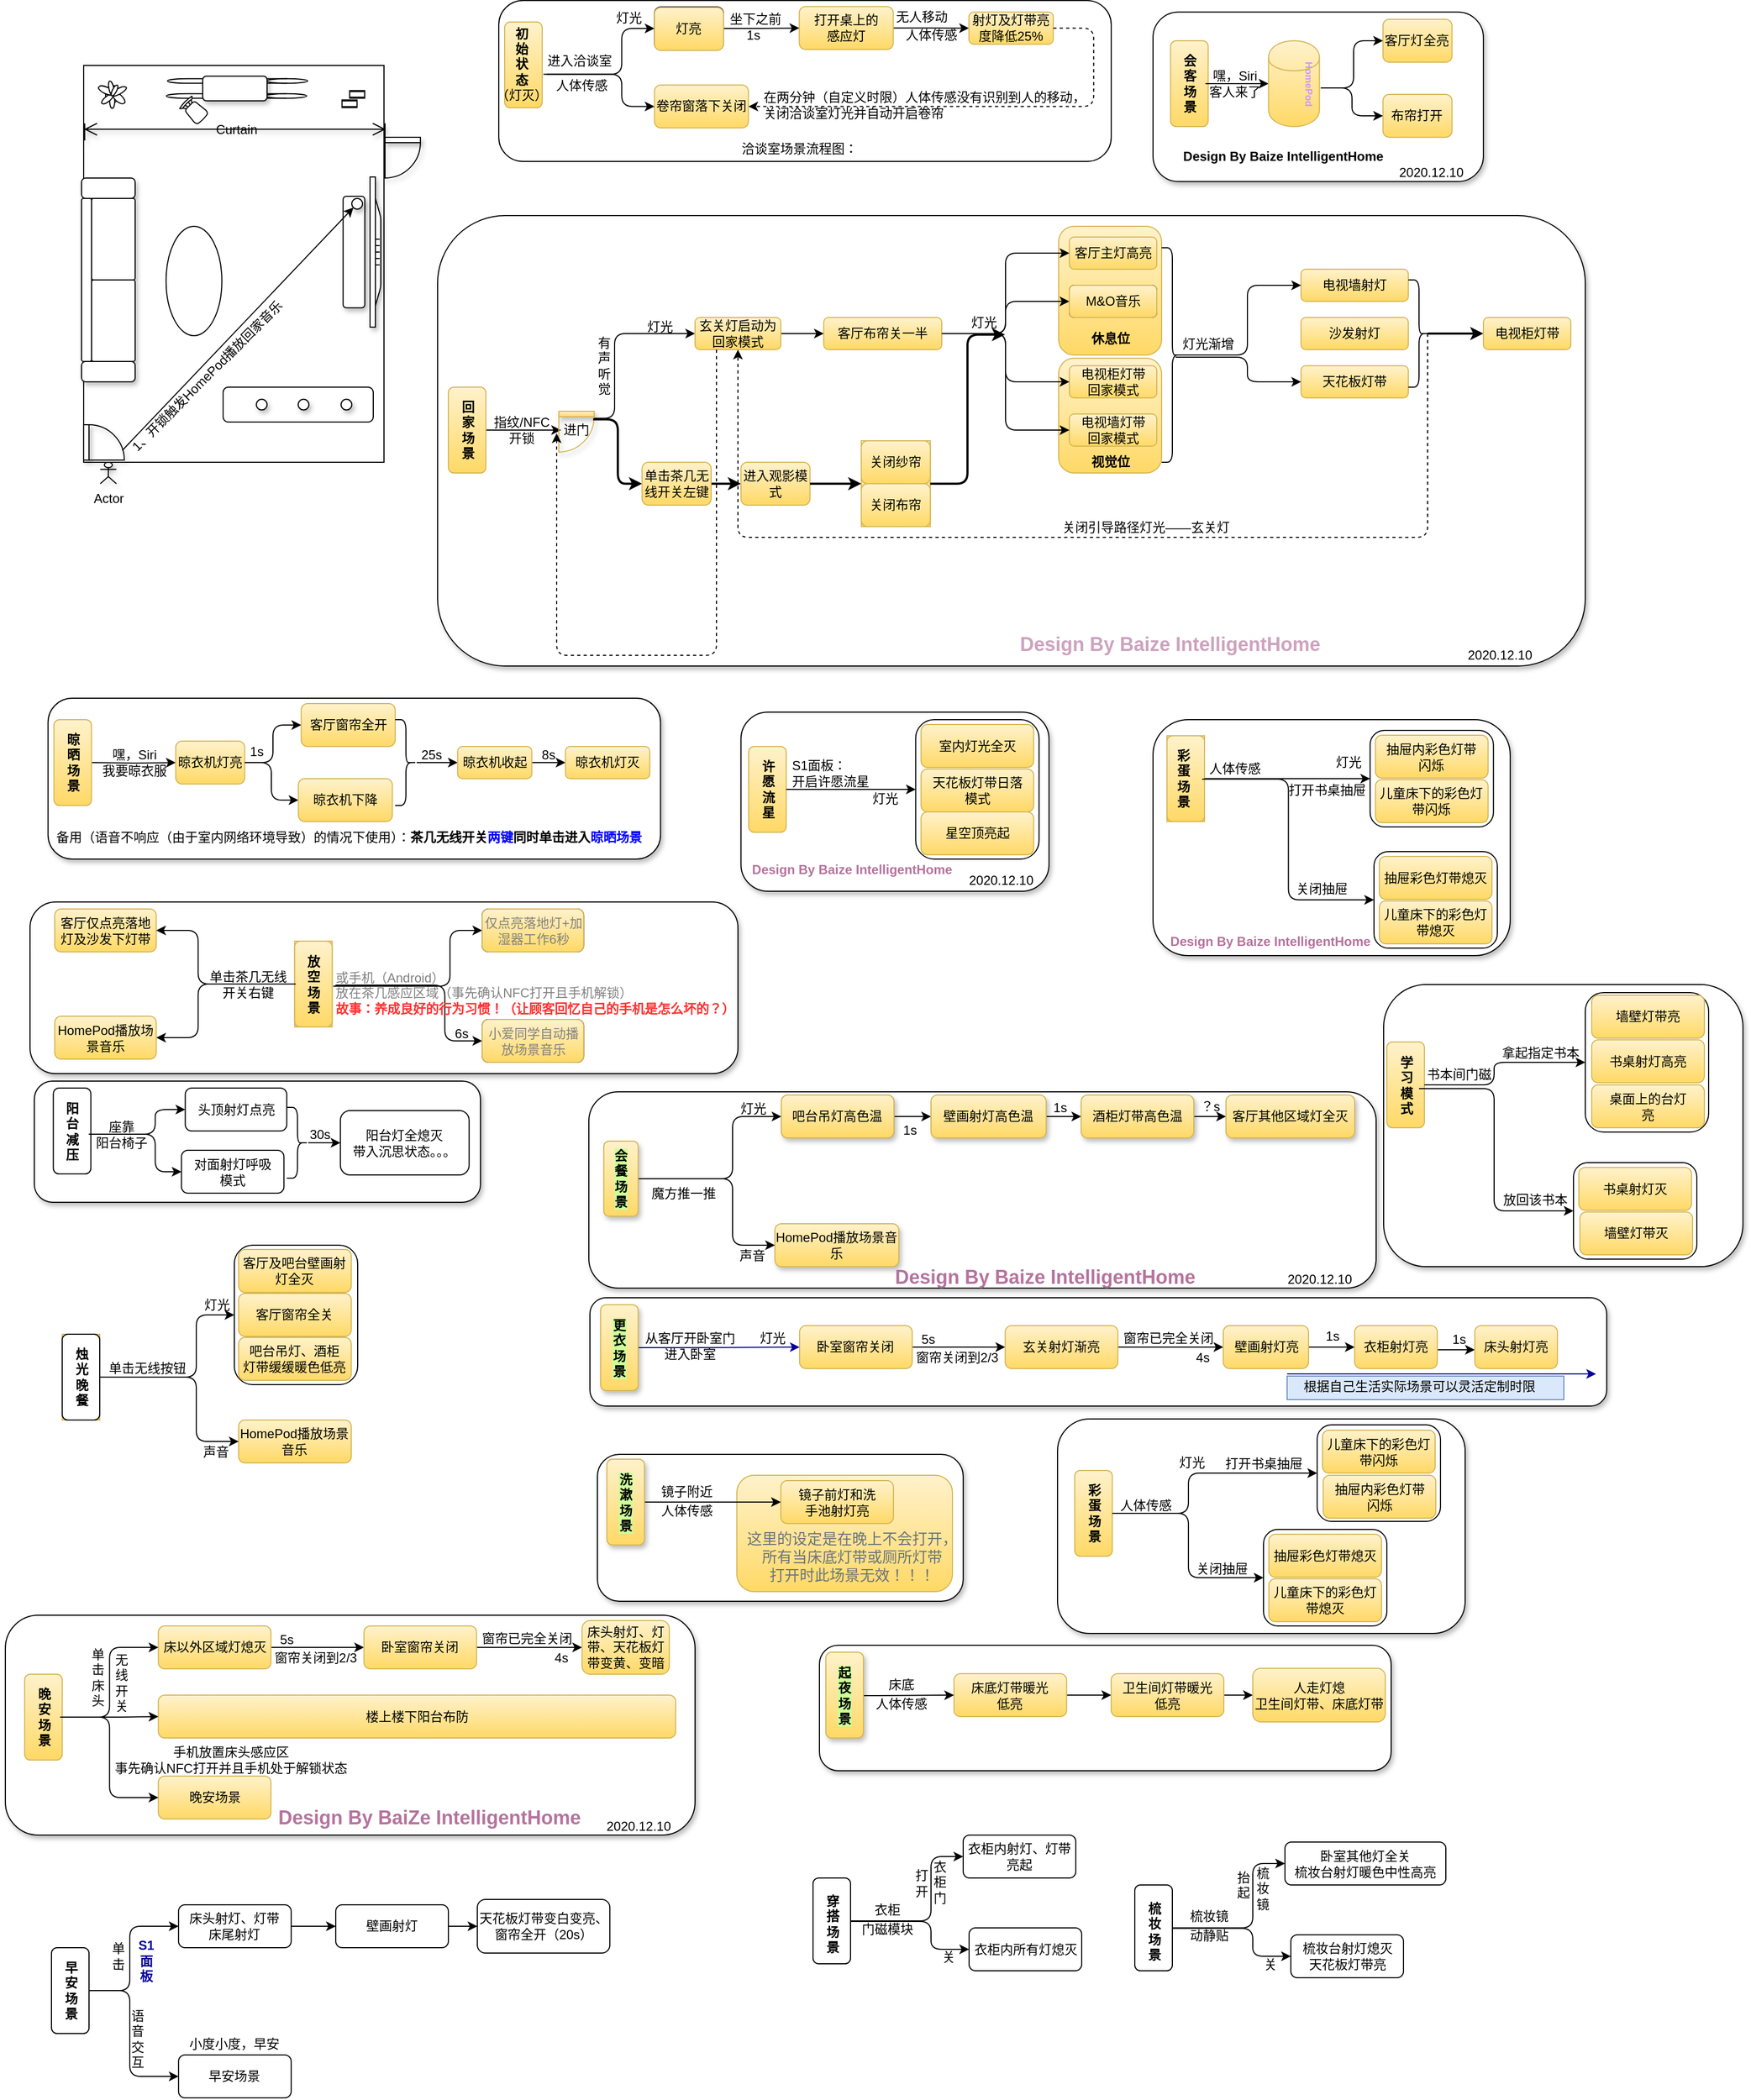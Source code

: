 <mxfile version="14.0.1" type="github">
  <diagram id="-c5VcKhnEjgT8fEdfMCj" name="Page-1">
    <mxGraphModel dx="870" dy="515" grid="1" gridSize="10" guides="1" tooltips="1" connect="1" arrows="1" fold="1" page="1" pageScale="1" pageWidth="827" pageHeight="1169" math="0" shadow="0">
      <root>
        <mxCell id="0" />
        <mxCell id="1" parent="0" />
        <mxCell id="8jDPxIpXczq4Ryd0qxlV-60" value="" style="rounded=1;whiteSpace=wrap;html=1;shadow=1;labelBackgroundColor=#CCFF99;sketch=0;fontColor=#B3FF66;" vertex="1" parent="1">
          <mxGeometry x="786" y="1563" width="533" height="117" as="geometry" />
        </mxCell>
        <mxCell id="8jDPxIpXczq4Ryd0qxlV-56" value="" style="rounded=1;whiteSpace=wrap;html=1;shadow=1;labelBackgroundColor=#CCFF99;sketch=0;fontColor=#B3FF66;" vertex="1" parent="1">
          <mxGeometry x="27" y="1535" width="643" height="205" as="geometry" />
        </mxCell>
        <mxCell id="8jDPxIpXczq4Ryd0qxlV-32" value="" style="rounded=1;whiteSpace=wrap;html=1;shadow=1;sketch=0;" vertex="1" parent="1">
          <mxGeometry x="1008" y="1352" width="380" height="200" as="geometry" />
        </mxCell>
        <mxCell id="8jDPxIpXczq4Ryd0qxlV-31" value="" style="rounded=1;whiteSpace=wrap;html=1;shadow=1;sketch=0;" vertex="1" parent="1">
          <mxGeometry x="579" y="1385" width="341" height="137" as="geometry" />
        </mxCell>
        <mxCell id="8jDPxIpXczq4Ryd0qxlV-30" value="" style="rounded=1;whiteSpace=wrap;html=1;shadow=1;sketch=0;" vertex="1" parent="1">
          <mxGeometry x="572" y="1239" width="948" height="101" as="geometry" />
        </mxCell>
        <mxCell id="8jDPxIpXczq4Ryd0qxlV-29" value="" style="rounded=1;whiteSpace=wrap;html=1;shadow=1;sketch=0;" vertex="1" parent="1">
          <mxGeometry x="1312" y="947" width="335" height="263" as="geometry" />
        </mxCell>
        <mxCell id="8jDPxIpXczq4Ryd0qxlV-24" value="" style="rounded=1;whiteSpace=wrap;html=1;shadow=1;sketch=0;" vertex="1" parent="1">
          <mxGeometry x="571" y="1047" width="734" height="183" as="geometry" />
        </mxCell>
        <mxCell id="8jDPxIpXczq4Ryd0qxlV-18" value="" style="rounded=1;whiteSpace=wrap;html=1;shadow=1;sketch=0;" vertex="1" parent="1">
          <mxGeometry x="54" y="1037" width="416" height="113" as="geometry" />
        </mxCell>
        <mxCell id="8jDPxIpXczq4Ryd0qxlV-17" value="" style="rounded=1;whiteSpace=wrap;html=1;shadow=1;sketch=0;" vertex="1" parent="1">
          <mxGeometry x="50" y="870" width="660" height="160" as="geometry" />
        </mxCell>
        <mxCell id="8jDPxIpXczq4Ryd0qxlV-14" value="" style="rounded=1;whiteSpace=wrap;html=1;shadow=1;" vertex="1" parent="1">
          <mxGeometry x="712.82" y="693" width="287.18" height="167" as="geometry" />
        </mxCell>
        <mxCell id="8jDPxIpXczq4Ryd0qxlV-15" value="&lt;b&gt;&lt;font color=&quot;#b5739d&quot;&gt;Design By Baize IntelligentHome&lt;/font&gt;&lt;/b&gt;" style="text;html=1;align=center;verticalAlign=middle;resizable=0;points=[];autosize=1;" vertex="1" parent="1">
          <mxGeometry x="716.0" y="830" width="200" height="20" as="geometry" />
        </mxCell>
        <mxCell id="8jDPxIpXczq4Ryd0qxlV-11" value="" style="rounded=1;whiteSpace=wrap;html=1;shadow=1;" vertex="1" parent="1">
          <mxGeometry x="1097" y="700" width="333" height="220" as="geometry" />
        </mxCell>
        <mxCell id="8jDPxIpXczq4Ryd0qxlV-8" value="" style="rounded=1;whiteSpace=wrap;html=1;shadow=1;" vertex="1" parent="1">
          <mxGeometry x="1097" y="40.26" width="308" height="158" as="geometry" />
        </mxCell>
        <mxCell id="8jDPxIpXczq4Ryd0qxlV-5" value="" style="rounded=1;whiteSpace=wrap;html=1;shadow=1;" vertex="1" parent="1">
          <mxGeometry x="430" y="230" width="1070" height="420" as="geometry" />
        </mxCell>
        <mxCell id="svGXe5a89f3N2dMGBmbG-28" value="" style="rounded=1;whiteSpace=wrap;html=1;gradientColor=#ffd966;fillColor=#fff2cc;strokeColor=#d6b656;" parent="1" vertex="1">
          <mxGeometry x="708.96" y="1404.5" width="201.04" height="108.5" as="geometry" />
        </mxCell>
        <mxCell id="mByjEvzQ0l638NXyAkC8-66" value="" style="rounded=1;whiteSpace=wrap;html=1;" parent="1" vertex="1">
          <mxGeometry x="240.47" y="1190" width="115" height="130" as="geometry" />
        </mxCell>
        <mxCell id="mByjEvzQ0l638NXyAkC8-20" value="" style="rounded=1;whiteSpace=wrap;html=1;shadow=1;" parent="1" vertex="1">
          <mxGeometry x="66.81" y="680" width="571" height="150" as="geometry" />
        </mxCell>
        <mxCell id="j3R1GN-oMJ_oCW9jWf3T-93" value="" style="rounded=1;whiteSpace=wrap;html=1;shadow=0;gradientColor=#ffd966;fillColor=#fff2cc;strokeColor=#d6b656;" parent="1" vertex="1">
          <mxGeometry x="1009.0" y="363" width="96" height="107" as="geometry" />
        </mxCell>
        <mxCell id="j3R1GN-oMJ_oCW9jWf3T-88" value="" style="rounded=1;whiteSpace=wrap;html=1;shadow=0;gradientColor=#ffd966;fillColor=#fff2cc;strokeColor=#d6b656;" parent="1" vertex="1">
          <mxGeometry x="1009.0" y="240" width="96" height="120" as="geometry" />
        </mxCell>
        <mxCell id="j3R1GN-oMJ_oCW9jWf3T-2" value="" style="rounded=0;whiteSpace=wrap;html=1;" parent="1" vertex="1">
          <mxGeometry x="100" y="90" width="280" height="370" as="geometry" />
        </mxCell>
        <mxCell id="j3R1GN-oMJ_oCW9jWf3T-1" value="Actor" style="shape=umlActor;verticalLabelPosition=bottom;verticalAlign=top;html=1;outlineConnect=0;shadow=1;" parent="1" vertex="1">
          <mxGeometry x="115.5" y="460" width="15" height="20" as="geometry" />
        </mxCell>
        <mxCell id="j3R1GN-oMJ_oCW9jWf3T-7" value="" style="verticalLabelPosition=bottom;html=1;verticalAlign=top;align=center;shape=mxgraph.floorplan.flat_tv;shadow=1;rotation=90;" parent="1" vertex="1">
          <mxGeometry x="302" y="259" width="140" height="10" as="geometry" />
        </mxCell>
        <mxCell id="j3R1GN-oMJ_oCW9jWf3T-8" value="" style="verticalLabelPosition=bottom;html=1;verticalAlign=top;align=center;shape=mxgraph.floorplan.couch;shadow=1;rotation=-90;" parent="1" vertex="1">
          <mxGeometry x="28" y="265" width="190" height="50" as="geometry" />
        </mxCell>
        <mxCell id="j3R1GN-oMJ_oCW9jWf3T-10" value="" style="rounded=1;whiteSpace=wrap;html=1;shadow=0;" parent="1" vertex="1">
          <mxGeometry x="230" y="390" width="140" height="32.5" as="geometry" />
        </mxCell>
        <mxCell id="j3R1GN-oMJ_oCW9jWf3T-28" value="" style="shape=ellipse;shadow=0;rotation=90;" parent="1" vertex="1">
          <mxGeometry x="151.84" y="265" width="102" height="52" as="geometry" />
        </mxCell>
        <mxCell id="j3R1GN-oMJ_oCW9jWf3T-30" value="" style="rounded=1;whiteSpace=wrap;html=1;shadow=1;rotation=90;" parent="1" vertex="1">
          <mxGeometry x="300" y="253.87" width="104" height="20.25" as="geometry" />
        </mxCell>
        <mxCell id="j3R1GN-oMJ_oCW9jWf3T-31" value="" style="ellipse;whiteSpace=wrap;html=1;aspect=fixed;shadow=1;" parent="1" vertex="1">
          <mxGeometry x="350" y="214" width="10" height="10" as="geometry" />
        </mxCell>
        <mxCell id="j3R1GN-oMJ_oCW9jWf3T-33" value="" style="verticalLabelPosition=bottom;html=1;verticalAlign=top;align=center;shape=mxgraph.floorplan.doorRight;aspect=fixed;shadow=1;rotation=0;flipH=1;" parent="1" vertex="1">
          <mxGeometry x="381" y="157" width="32.94" height="35" as="geometry" />
        </mxCell>
        <mxCell id="j3R1GN-oMJ_oCW9jWf3T-34" value="" style="verticalLabelPosition=bottom;html=1;verticalAlign=top;align=center;shape=mxgraph.floorplan.doorRight;aspect=fixed;shadow=1;rotation=-90;flipH=1;" parent="1" vertex="1">
          <mxGeometry x="101" y="424" width="32.94" height="35" as="geometry" />
        </mxCell>
        <mxCell id="j3R1GN-oMJ_oCW9jWf3T-35" value="&amp;nbsp;Curtain" style="shape=dimension;direction=west;whiteSpace=wrap;html=1;align=center;points=[];verticalAlign=top;spacingTop=-8;shadow=1;flipV=0;" parent="1" vertex="1">
          <mxGeometry x="101" y="144" width="280" height="16" as="geometry" />
        </mxCell>
        <mxCell id="j3R1GN-oMJ_oCW9jWf3T-38" value="" style="shape=cylinder3;whiteSpace=wrap;html=1;boundedLbl=1;backgroundOutline=1;size=19;shadow=0;rotation=90;" parent="1" vertex="1">
          <mxGeometry x="241.38" y="39.13" width="4.25" height="130.75" as="geometry" />
        </mxCell>
        <mxCell id="j3R1GN-oMJ_oCW9jWf3T-39" value="" style="shape=cylinder3;whiteSpace=wrap;html=1;boundedLbl=1;backgroundOutline=1;size=19;shadow=0;rotation=90;" parent="1" vertex="1">
          <mxGeometry x="240.38" y="53.13" width="4.25" height="130.75" as="geometry" />
        </mxCell>
        <mxCell id="j3R1GN-oMJ_oCW9jWf3T-36" value="" style="rounded=1;whiteSpace=wrap;html=1;shadow=1;" parent="1" vertex="1">
          <mxGeometry x="211" y="100" width="60" height="23" as="geometry" />
        </mxCell>
        <mxCell id="j3R1GN-oMJ_oCW9jWf3T-40" value="" style="verticalLabelPosition=bottom;html=1;verticalAlign=top;align=center;shape=mxgraph.floorplan.chair;shadow=0;rotation=-45;" parent="1" vertex="1">
          <mxGeometry x="194.68" y="120.05" width="16.32" height="23.95" as="geometry" />
        </mxCell>
        <mxCell id="j3R1GN-oMJ_oCW9jWf3T-41" value="" style="verticalLabelPosition=bottom;html=1;verticalAlign=top;align=center;shape=mxgraph.floorplan.plant;shadow=0;" parent="1" vertex="1">
          <mxGeometry x="115.5" y="103" width="21" height="27" as="geometry" />
        </mxCell>
        <mxCell id="j3R1GN-oMJ_oCW9jWf3T-48" value="" style="group;rotation=90;" parent="1" vertex="1" connectable="0">
          <mxGeometry x="350" y="110" width="10" height="14" as="geometry" />
        </mxCell>
        <mxCell id="j3R1GN-oMJ_oCW9jWf3T-45" value="" style="shape=process;whiteSpace=wrap;html=1;backgroundOutline=1;shadow=0;rotation=90;" parent="j3R1GN-oMJ_oCW9jWf3T-48" vertex="1">
          <mxGeometry x="-5.714" y="8.75" width="7.143" height="14" as="geometry" />
        </mxCell>
        <mxCell id="j3R1GN-oMJ_oCW9jWf3T-46" value="" style="shape=process;whiteSpace=wrap;html=1;backgroundOutline=1;shadow=0;rotation=90;" parent="j3R1GN-oMJ_oCW9jWf3T-48" vertex="1">
          <mxGeometry x="1.426" y="0.003" width="7.143" height="14" as="geometry" />
        </mxCell>
        <mxCell id="j3R1GN-oMJ_oCW9jWf3T-51" value="" style="ellipse;whiteSpace=wrap;html=1;aspect=fixed;shadow=1;" parent="1" vertex="1">
          <mxGeometry x="340" y="401.25" width="10" height="10" as="geometry" />
        </mxCell>
        <mxCell id="j3R1GN-oMJ_oCW9jWf3T-52" value="" style="ellipse;whiteSpace=wrap;html=1;aspect=fixed;shadow=1;" parent="1" vertex="1">
          <mxGeometry x="300" y="401.25" width="10" height="10" as="geometry" />
        </mxCell>
        <mxCell id="j3R1GN-oMJ_oCW9jWf3T-53" value="" style="ellipse;whiteSpace=wrap;html=1;aspect=fixed;shadow=1;" parent="1" vertex="1">
          <mxGeometry x="261" y="401.25" width="10" height="10" as="geometry" />
        </mxCell>
        <mxCell id="j3R1GN-oMJ_oCW9jWf3T-57" value="" style="endArrow=classic;html=1;exitX=0.728;exitY=1.029;exitDx=0;exitDy=0;exitPerimeter=0;entryX=0;entryY=1;entryDx=0;entryDy=0;" parent="1" source="j3R1GN-oMJ_oCW9jWf3T-34" target="j3R1GN-oMJ_oCW9jWf3T-31" edge="1">
          <mxGeometry width="50" height="50" relative="1" as="geometry">
            <mxPoint x="140" y="460" as="sourcePoint" />
            <mxPoint x="190" y="410" as="targetPoint" />
          </mxGeometry>
        </mxCell>
        <mxCell id="j3R1GN-oMJ_oCW9jWf3T-59" value="1、开锁触发HomePod播放回家音乐" style="text;html=1;align=center;verticalAlign=middle;resizable=0;points=[];autosize=1;rotation=-45;" parent="1" vertex="1">
          <mxGeometry x="110" y="370" width="210" height="20" as="geometry" />
        </mxCell>
        <mxCell id="j3R1GN-oMJ_oCW9jWf3T-61" value="" style="edgeStyle=elbowEdgeStyle;elbow=horizontal;endArrow=classic;html=1;exitX=1;exitY=0.5;exitDx=0;exitDy=0;" parent="1" source="j3R1GN-oMJ_oCW9jWf3T-63" edge="1">
          <mxGeometry width="50" height="50" relative="1" as="geometry">
            <mxPoint x="501.52" y="429.5" as="sourcePoint" />
            <mxPoint x="545" y="430" as="targetPoint" />
            <Array as="points">
              <mxPoint x="529.68" y="439.5" />
            </Array>
          </mxGeometry>
        </mxCell>
        <mxCell id="j3R1GN-oMJ_oCW9jWf3T-63" value="" style="rounded=1;whiteSpace=wrap;html=1;shadow=0;gradientColor=#ffd966;fillColor=#fff2cc;strokeColor=#d6b656;" parent="1" vertex="1">
          <mxGeometry x="440" y="390" width="35" height="80" as="geometry" />
        </mxCell>
        <mxCell id="j3R1GN-oMJ_oCW9jWf3T-62" value="&lt;b&gt;回&lt;br&gt;家&lt;br&gt;场&lt;br&gt;景&lt;/b&gt;" style="text;html=1;align=center;verticalAlign=middle;resizable=0;points=[];autosize=1;" parent="1" vertex="1">
          <mxGeometry x="442.5" y="400" width="30" height="60" as="geometry" />
        </mxCell>
        <mxCell id="j3R1GN-oMJ_oCW9jWf3T-66" value="指纹/NFC&lt;br&gt;开锁" style="text;html=1;align=center;verticalAlign=middle;resizable=0;points=[];autosize=1;" parent="1" vertex="1">
          <mxGeometry x="473" y="415" width="70" height="30" as="geometry" />
        </mxCell>
        <mxCell id="j3R1GN-oMJ_oCW9jWf3T-67" value="" style="verticalLabelPosition=bottom;html=1;verticalAlign=top;align=center;shape=mxgraph.floorplan.doorRight;aspect=fixed;shadow=1;rotation=0;flipH=1;gradientColor=#ffd966;fillColor=#fff2cc;strokeColor=#d6b656;" parent="1" vertex="1">
          <mxGeometry x="543" y="412.5" width="32.94" height="35" as="geometry" />
        </mxCell>
        <mxCell id="j3R1GN-oMJ_oCW9jWf3T-68" value="进门" style="text;html=1;align=center;verticalAlign=middle;resizable=0;points=[];autosize=1;" parent="1" vertex="1">
          <mxGeometry x="539.47" y="420" width="40" height="20" as="geometry" />
        </mxCell>
        <mxCell id="j3R1GN-oMJ_oCW9jWf3T-69" value="" style="edgeStyle=elbowEdgeStyle;elbow=horizontal;endArrow=classic;html=1;exitX=0.913;exitY=-0.05;exitDx=0;exitDy=0;exitPerimeter=0;entryX=0;entryY=0.5;entryDx=0;entryDy=0;" parent="1" source="j3R1GN-oMJ_oCW9jWf3T-68" target="j3R1GN-oMJ_oCW9jWf3T-75" edge="1">
          <mxGeometry width="50" height="50" relative="1" as="geometry">
            <mxPoint x="585" y="420" as="sourcePoint" />
            <mxPoint x="635" y="340" as="targetPoint" />
            <Array as="points">
              <mxPoint x="595" y="390" />
            </Array>
          </mxGeometry>
        </mxCell>
        <mxCell id="j3R1GN-oMJ_oCW9jWf3T-78" value="" style="edgeStyle=orthogonalEdgeStyle;rounded=0;orthogonalLoop=1;jettySize=auto;html=1;" parent="1" source="j3R1GN-oMJ_oCW9jWf3T-75" target="j3R1GN-oMJ_oCW9jWf3T-77" edge="1">
          <mxGeometry relative="1" as="geometry" />
        </mxCell>
        <mxCell id="j3R1GN-oMJ_oCW9jWf3T-75" value="玄关灯启动为回家模式" style="whiteSpace=wrap;html=1;rounded=1;shadow=0;gradientColor=#ffd966;fillColor=#fff2cc;strokeColor=#d6b656;" parent="1" vertex="1">
          <mxGeometry x="670" y="325" width="80" height="30" as="geometry" />
        </mxCell>
        <mxCell id="j3R1GN-oMJ_oCW9jWf3T-77" value="客厅布帘关一半" style="whiteSpace=wrap;html=1;rounded=1;shadow=0;gradientColor=#ffd966;fillColor=#fff2cc;strokeColor=#d6b656;" parent="1" vertex="1">
          <mxGeometry x="790" y="325" width="110" height="30" as="geometry" />
        </mxCell>
        <mxCell id="j3R1GN-oMJ_oCW9jWf3T-79" value="客厅主灯高亮" style="whiteSpace=wrap;html=1;rounded=1;shadow=0;gradientColor=#ffd966;fillColor=#fff2cc;strokeColor=#d6b656;" parent="1" vertex="1">
          <mxGeometry x="1019.0" y="250" width="81.5" height="30" as="geometry" />
        </mxCell>
        <mxCell id="j3R1GN-oMJ_oCW9jWf3T-81" value="沙发底部灯带回家模式" style="whiteSpace=wrap;html=1;rounded=1;shadow=0;" parent="1" vertex="1">
          <mxGeometry x="1019.0" y="295" width="81.5" height="30" as="geometry" />
        </mxCell>
        <mxCell id="j3R1GN-oMJ_oCW9jWf3T-82" value="" style="edgeStyle=elbowEdgeStyle;elbow=horizontal;endArrow=classic;html=1;exitX=1;exitY=0.5;exitDx=0;exitDy=0;entryX=0;entryY=0.5;entryDx=0;entryDy=0;" parent="1" source="j3R1GN-oMJ_oCW9jWf3T-77" target="j3R1GN-oMJ_oCW9jWf3T-79" edge="1">
          <mxGeometry width="50" height="50" relative="1" as="geometry">
            <mxPoint x="979" y="500" as="sourcePoint" />
            <mxPoint x="1029" y="450" as="targetPoint" />
          </mxGeometry>
        </mxCell>
        <mxCell id="j3R1GN-oMJ_oCW9jWf3T-83" value="" style="edgeStyle=elbowEdgeStyle;elbow=horizontal;endArrow=classic;html=1;exitX=1;exitY=0.5;exitDx=0;exitDy=0;entryX=0;entryY=0.5;entryDx=0;entryDy=0;" parent="1" source="j3R1GN-oMJ_oCW9jWf3T-77" target="j3R1GN-oMJ_oCW9jWf3T-81" edge="1">
          <mxGeometry width="50" height="50" relative="1" as="geometry">
            <mxPoint x="929" y="350" as="sourcePoint" />
            <mxPoint x="959" y="315" as="targetPoint" />
          </mxGeometry>
        </mxCell>
        <mxCell id="j3R1GN-oMJ_oCW9jWf3T-84" value="电视柜灯带&lt;br&gt;回家模式" style="whiteSpace=wrap;html=1;rounded=1;shadow=0;gradientColor=#ffd966;fillColor=#fff2cc;strokeColor=#d6b656;" parent="1" vertex="1">
          <mxGeometry x="1019.0" y="370" width="81.5" height="30" as="geometry" />
        </mxCell>
        <mxCell id="j3R1GN-oMJ_oCW9jWf3T-85" value="" style="edgeStyle=elbowEdgeStyle;elbow=horizontal;endArrow=classic;html=1;exitX=1;exitY=0.5;exitDx=0;exitDy=0;entryX=0;entryY=0.5;entryDx=0;entryDy=0;" parent="1" source="j3R1GN-oMJ_oCW9jWf3T-77" target="j3R1GN-oMJ_oCW9jWf3T-84" edge="1">
          <mxGeometry width="50" height="50" relative="1" as="geometry">
            <mxPoint x="929" y="350" as="sourcePoint" />
            <mxPoint x="969" y="305" as="targetPoint" />
          </mxGeometry>
        </mxCell>
        <mxCell id="j3R1GN-oMJ_oCW9jWf3T-86" value="电视墙灯带&lt;br&gt;回家模式" style="whiteSpace=wrap;html=1;rounded=1;shadow=0;gradientColor=#ffd966;fillColor=#fff2cc;strokeColor=#d6b656;" parent="1" vertex="1">
          <mxGeometry x="1019.0" y="415" width="81.5" height="30" as="geometry" />
        </mxCell>
        <mxCell id="j3R1GN-oMJ_oCW9jWf3T-87" value="" style="edgeStyle=elbowEdgeStyle;elbow=horizontal;endArrow=classic;html=1;exitX=1;exitY=0.5;exitDx=0;exitDy=0;entryX=0;entryY=0.5;entryDx=0;entryDy=0;" parent="1" source="j3R1GN-oMJ_oCW9jWf3T-77" target="j3R1GN-oMJ_oCW9jWf3T-86" edge="1">
          <mxGeometry width="50" height="50" relative="1" as="geometry">
            <mxPoint x="929" y="350" as="sourcePoint" />
            <mxPoint x="969" y="395" as="targetPoint" />
          </mxGeometry>
        </mxCell>
        <mxCell id="j3R1GN-oMJ_oCW9jWf3T-89" value="灯光" style="text;html=1;align=center;verticalAlign=middle;resizable=0;points=[];autosize=1;" parent="1" vertex="1">
          <mxGeometry x="919" y="320" width="40" height="20" as="geometry" />
        </mxCell>
        <mxCell id="j3R1GN-oMJ_oCW9jWf3T-90" value="灯光" style="text;html=1;align=center;verticalAlign=middle;resizable=0;points=[];autosize=1;" parent="1" vertex="1">
          <mxGeometry x="616.96" y="324" width="40" height="20" as="geometry" />
        </mxCell>
        <mxCell id="j3R1GN-oMJ_oCW9jWf3T-92" value="&lt;b&gt;休息位&lt;/b&gt;" style="text;html=1;align=center;verticalAlign=middle;resizable=0;points=[];autosize=1;" parent="1" vertex="1">
          <mxGeometry x="1032" y="335" width="50" height="20" as="geometry" />
        </mxCell>
        <mxCell id="j3R1GN-oMJ_oCW9jWf3T-94" value="&lt;b&gt;视觉位&lt;/b&gt;" style="text;html=1;align=center;verticalAlign=middle;resizable=0;points=[];autosize=1;" parent="1" vertex="1">
          <mxGeometry x="1032" y="450" width="50" height="20" as="geometry" />
        </mxCell>
        <mxCell id="j3R1GN-oMJ_oCW9jWf3T-95" value="有&lt;br&gt;声&lt;br&gt;听&lt;br&gt;觉" style="text;html=1;align=center;verticalAlign=middle;resizable=0;points=[];autosize=1;rotation=0;" parent="1" vertex="1">
          <mxGeometry x="569.68" y="340" width="30" height="60" as="geometry" />
        </mxCell>
        <mxCell id="j3R1GN-oMJ_oCW9jWf3T-97" value="" style="shape=curlyBracket;whiteSpace=wrap;html=1;rounded=1;shadow=0;rotation=-180;" parent="1" vertex="1">
          <mxGeometry x="1105" y="260" width="20" height="200" as="geometry" />
        </mxCell>
        <mxCell id="j3R1GN-oMJ_oCW9jWf3T-98" value="电视墙射灯" style="whiteSpace=wrap;html=1;rounded=1;shadow=0;gradientColor=#ffd966;fillColor=#fff2cc;strokeColor=#d6b656;" parent="1" vertex="1">
          <mxGeometry x="1235" y="280" width="100" height="30" as="geometry" />
        </mxCell>
        <mxCell id="j3R1GN-oMJ_oCW9jWf3T-100" value="灯光渐增" style="text;html=1;align=center;verticalAlign=middle;resizable=0;points=[];autosize=1;" parent="1" vertex="1">
          <mxGeometry x="1118" y="340" width="60" height="20" as="geometry" />
        </mxCell>
        <mxCell id="j3R1GN-oMJ_oCW9jWf3T-101" value="" style="edgeStyle=elbowEdgeStyle;elbow=horizontal;endArrow=classic;html=1;entryX=0;entryY=0.5;entryDx=0;entryDy=0;exitX=0.017;exitY=1;exitDx=0;exitDy=0;exitPerimeter=0;" parent="1" source="j3R1GN-oMJ_oCW9jWf3T-100" target="j3R1GN-oMJ_oCW9jWf3T-98" edge="1">
          <mxGeometry width="50" height="50" relative="1" as="geometry">
            <mxPoint x="929" y="350" as="sourcePoint" />
            <mxPoint x="1029" y="275" as="targetPoint" />
            <Array as="points">
              <mxPoint x="1185" y="310" />
            </Array>
          </mxGeometry>
        </mxCell>
        <mxCell id="j3R1GN-oMJ_oCW9jWf3T-103" value="天花板灯带" style="whiteSpace=wrap;html=1;rounded=1;shadow=0;gradientColor=#ffd966;fillColor=#fff2cc;strokeColor=#d6b656;" parent="1" vertex="1">
          <mxGeometry x="1235" y="370" width="100" height="30" as="geometry" />
        </mxCell>
        <mxCell id="j3R1GN-oMJ_oCW9jWf3T-104" value="沙发射灯" style="whiteSpace=wrap;html=1;rounded=1;shadow=0;gradientColor=#ffd966;fillColor=#fff2cc;strokeColor=#d6b656;" parent="1" vertex="1">
          <mxGeometry x="1235" y="325" width="100" height="30" as="geometry" />
        </mxCell>
        <mxCell id="j3R1GN-oMJ_oCW9jWf3T-105" value="" style="edgeStyle=elbowEdgeStyle;elbow=horizontal;endArrow=classic;html=1;entryX=0;entryY=0.5;entryDx=0;entryDy=0;exitX=0;exitY=1.1;exitDx=0;exitDy=0;exitPerimeter=0;" parent="1" source="j3R1GN-oMJ_oCW9jWf3T-100" target="j3R1GN-oMJ_oCW9jWf3T-103" edge="1">
          <mxGeometry width="50" height="50" relative="1" as="geometry">
            <mxPoint x="1129.02" y="370" as="sourcePoint" />
            <mxPoint x="1245" y="305" as="targetPoint" />
            <Array as="points">
              <mxPoint x="1185" y="362" />
              <mxPoint x="1195" y="320" />
            </Array>
          </mxGeometry>
        </mxCell>
        <mxCell id="j3R1GN-oMJ_oCW9jWf3T-106" value="" style="shape=curlyBracket;whiteSpace=wrap;html=1;rounded=1;shadow=0;rotation=-180;" parent="1" vertex="1">
          <mxGeometry x="1335" y="290" width="20" height="100" as="geometry" />
        </mxCell>
        <mxCell id="j3R1GN-oMJ_oCW9jWf3T-107" value="" style="edgeStyle=elbowEdgeStyle;elbow=vertical;endArrow=classic;html=1;exitX=0.1;exitY=0.5;exitDx=0;exitDy=0;exitPerimeter=0;entryX=0.5;entryY=1;entryDx=0;entryDy=0;dashed=1;" parent="1" source="j3R1GN-oMJ_oCW9jWf3T-106" target="j3R1GN-oMJ_oCW9jWf3T-75" edge="1">
          <mxGeometry width="50" height="50" relative="1" as="geometry">
            <mxPoint x="1385" y="510" as="sourcePoint" />
            <mxPoint x="1155" y="510" as="targetPoint" />
            <Array as="points">
              <mxPoint x="925" y="530" />
              <mxPoint x="1255" y="520" />
              <mxPoint x="1415" y="450" />
              <mxPoint x="1195" y="490" />
            </Array>
          </mxGeometry>
        </mxCell>
        <mxCell id="j3R1GN-oMJ_oCW9jWf3T-108" value="关闭引导路径灯光——玄关灯" style="text;html=1;align=center;verticalAlign=middle;resizable=0;points=[];autosize=1;" parent="1" vertex="1">
          <mxGeometry x="1005" y="511" width="170" height="20" as="geometry" />
        </mxCell>
        <mxCell id="j3R1GN-oMJ_oCW9jWf3T-109" value="" style="edgeStyle=elbowEdgeStyle;elbow=horizontal;endArrow=classic;html=1;dashed=1;exitX=0.25;exitY=1;exitDx=0;exitDy=0;entryX=0.038;entryY=0.65;entryDx=0;entryDy=0;entryPerimeter=0;" parent="1" source="j3R1GN-oMJ_oCW9jWf3T-75" target="j3R1GN-oMJ_oCW9jWf3T-68" edge="1">
          <mxGeometry width="50" height="50" relative="1" as="geometry">
            <mxPoint x="675" y="530" as="sourcePoint" />
            <mxPoint x="725" y="480" as="targetPoint" />
            <Array as="points">
              <mxPoint x="625" y="640" />
            </Array>
          </mxGeometry>
        </mxCell>
        <mxCell id="j3R1GN-oMJ_oCW9jWf3T-110" value="" style="edgeStyle=elbowEdgeStyle;elbow=horizontal;endArrow=classic;html=1;strokeWidth=2;entryX=0;entryY=0.5;entryDx=0;entryDy=0;" parent="1" target="j3R1GN-oMJ_oCW9jWf3T-111" edge="1">
          <mxGeometry width="50" height="50" relative="1" as="geometry">
            <mxPoint x="575" y="420" as="sourcePoint" />
            <mxPoint x="615" y="500" as="targetPoint" />
          </mxGeometry>
        </mxCell>
        <mxCell id="j3R1GN-oMJ_oCW9jWf3T-113" value="" style="edgeStyle=orthogonalEdgeStyle;rounded=0;orthogonalLoop=1;jettySize=auto;html=1;strokeWidth=2;" parent="1" source="j3R1GN-oMJ_oCW9jWf3T-111" target="j3R1GN-oMJ_oCW9jWf3T-112" edge="1">
          <mxGeometry relative="1" as="geometry" />
        </mxCell>
        <mxCell id="j3R1GN-oMJ_oCW9jWf3T-111" value="单击茶几无线开关左键&lt;br&gt;" style="whiteSpace=wrap;html=1;rounded=1;shadow=0;gradientColor=#ffd966;fillColor=#fff2cc;strokeColor=#d6b656;" parent="1" vertex="1">
          <mxGeometry x="620.63" y="460" width="64.37" height="40" as="geometry" />
        </mxCell>
        <mxCell id="j3R1GN-oMJ_oCW9jWf3T-112" value="进入观影模式" style="whiteSpace=wrap;html=1;rounded=1;shadow=0;gradientColor=#ffd966;fillColor=#fff2cc;strokeColor=#d6b656;" parent="1" vertex="1">
          <mxGeometry x="712.82" y="460" width="64.37" height="40" as="geometry" />
        </mxCell>
        <mxCell id="j3R1GN-oMJ_oCW9jWf3T-114" value="" style="edgeStyle=elbowEdgeStyle;elbow=horizontal;endArrow=classic;html=1;strokeWidth=2;exitX=1;exitY=0.5;exitDx=0;exitDy=0;entryX=0;entryY=0;entryDx=0;entryDy=0;" parent="1" source="j3R1GN-oMJ_oCW9jWf3T-112" target="j3R1GN-oMJ_oCW9jWf3T-116" edge="1">
          <mxGeometry width="50" height="50" relative="1" as="geometry">
            <mxPoint x="795" y="490" as="sourcePoint" />
            <mxPoint x="845" y="450" as="targetPoint" />
          </mxGeometry>
        </mxCell>
        <mxCell id="j3R1GN-oMJ_oCW9jWf3T-117" value="" style="group;gradientColor=#ffd966;fillColor=#fff2cc;strokeColor=#d6b656;" parent="1" vertex="1" connectable="0">
          <mxGeometry x="825" y="440" width="64.37" height="80" as="geometry" />
        </mxCell>
        <mxCell id="j3R1GN-oMJ_oCW9jWf3T-115" value="关闭纱帘" style="whiteSpace=wrap;html=1;rounded=1;shadow=0;gradientColor=#ffd966;fillColor=#fff2cc;strokeColor=#d6b656;" parent="j3R1GN-oMJ_oCW9jWf3T-117" vertex="1">
          <mxGeometry width="64.37" height="40" as="geometry" />
        </mxCell>
        <mxCell id="j3R1GN-oMJ_oCW9jWf3T-116" value="关闭布帘" style="whiteSpace=wrap;html=1;rounded=1;shadow=0;gradientColor=#ffd966;fillColor=#fff2cc;strokeColor=#d6b656;" parent="j3R1GN-oMJ_oCW9jWf3T-117" vertex="1">
          <mxGeometry y="40" width="64.37" height="40" as="geometry" />
        </mxCell>
        <mxCell id="j3R1GN-oMJ_oCW9jWf3T-118" value="" style="edgeStyle=elbowEdgeStyle;elbow=horizontal;endArrow=classic;html=1;strokeWidth=2;exitX=1;exitY=0;exitDx=0;exitDy=0;entryX=1;entryY=1.05;entryDx=0;entryDy=0;entryPerimeter=0;" parent="1" source="j3R1GN-oMJ_oCW9jWf3T-116" target="j3R1GN-oMJ_oCW9jWf3T-89" edge="1">
          <mxGeometry width="50" height="50" relative="1" as="geometry">
            <mxPoint x="915" y="510" as="sourcePoint" />
            <mxPoint x="965" y="460" as="targetPoint" />
          </mxGeometry>
        </mxCell>
        <mxCell id="j3R1GN-oMJ_oCW9jWf3T-119" value="" style="edgeStyle=elbowEdgeStyle;elbow=horizontal;endArrow=classic;html=1;strokeWidth=2;exitX=0.1;exitY=0.5;exitDx=0;exitDy=0;exitPerimeter=0;entryX=0;entryY=0.5;entryDx=0;entryDy=0;" parent="1" source="j3R1GN-oMJ_oCW9jWf3T-106" target="j3R1GN-oMJ_oCW9jWf3T-120" edge="1">
          <mxGeometry width="50" height="50" relative="1" as="geometry">
            <mxPoint x="1395" y="390" as="sourcePoint" />
            <mxPoint x="1399" y="340" as="targetPoint" />
          </mxGeometry>
        </mxCell>
        <mxCell id="j3R1GN-oMJ_oCW9jWf3T-120" value="电视柜灯带" style="whiteSpace=wrap;html=1;rounded=1;shadow=0;gradientColor=#ffd966;fillColor=#fff2cc;strokeColor=#d6b656;" parent="1" vertex="1">
          <mxGeometry x="1405" y="325" width="81.5" height="30" as="geometry" />
        </mxCell>
        <mxCell id="j3R1GN-oMJ_oCW9jWf3T-121" value="" style="rounded=1;whiteSpace=wrap;html=1;shadow=0;strokeWidth=1;fillColor=#fff2cc;strokeColor=#d6b656;gradientColor=#ffd966;" parent="1" vertex="1">
          <mxGeometry x="1113.37" y="67" width="35" height="80" as="geometry" />
        </mxCell>
        <mxCell id="j3R1GN-oMJ_oCW9jWf3T-124" value="" style="edgeStyle=orthogonalEdgeStyle;rounded=0;orthogonalLoop=1;jettySize=auto;html=1;strokeWidth=1;" parent="1" source="j3R1GN-oMJ_oCW9jWf3T-122" target="j3R1GN-oMJ_oCW9jWf3T-123" edge="1">
          <mxGeometry relative="1" as="geometry" />
        </mxCell>
        <mxCell id="j3R1GN-oMJ_oCW9jWf3T-122" value="&lt;b&gt;会&lt;br&gt;客&lt;br&gt;场&lt;br&gt;景&lt;/b&gt;" style="text;html=1;align=center;verticalAlign=middle;resizable=0;points=[];autosize=1;strokeWidth=1;" parent="1" vertex="1">
          <mxGeometry x="1115.87" y="77" width="30" height="60" as="geometry" />
        </mxCell>
        <mxCell id="j3R1GN-oMJ_oCW9jWf3T-123" value="" style="shape=cylinder;whiteSpace=wrap;html=1;boundedLbl=1;backgroundOutline=1;shadow=0;strokeWidth=1;fillColor=#fff2cc;strokeColor=#d6b656;gradientColor=#ffd966;" parent="1" vertex="1">
          <mxGeometry x="1204.67" y="67" width="47.5" height="80" as="geometry" />
        </mxCell>
        <mxCell id="j3R1GN-oMJ_oCW9jWf3T-125" value="&lt;b&gt;&lt;font style=&quot;font-size: 9px&quot; color=&quot;#cc99ff&quot;&gt;HomePod&lt;/font&gt;&lt;/b&gt;" style="text;html=1;align=center;verticalAlign=middle;resizable=0;points=[];autosize=1;rotation=90;strokeWidth=1;" parent="1" vertex="1">
          <mxGeometry x="1208.047" y="97" width="70" height="20" as="geometry" />
        </mxCell>
        <mxCell id="j3R1GN-oMJ_oCW9jWf3T-127" value="嘿，Siri&lt;br&gt;客人来了" style="text;html=1;align=center;verticalAlign=middle;resizable=0;points=[];autosize=1;strokeWidth=1;" parent="1" vertex="1">
          <mxGeometry x="1142.84" y="92" width="60" height="30" as="geometry" />
        </mxCell>
        <mxCell id="j3R1GN-oMJ_oCW9jWf3T-130" value="客厅灯全亮" style="whiteSpace=wrap;html=1;rounded=1;shadow=0;strokeWidth=1;fillColor=#fff2cc;strokeColor=#d6b656;gradientColor=#ffd966;" parent="1" vertex="1">
          <mxGeometry x="1311.37" y="47" width="64.37" height="40" as="geometry" />
        </mxCell>
        <mxCell id="j3R1GN-oMJ_oCW9jWf3T-131" value="布帘打开" style="whiteSpace=wrap;html=1;rounded=1;shadow=0;strokeWidth=1;fillColor=#fff2cc;strokeColor=#d6b656;gradientColor=#ffd966;" parent="1" vertex="1">
          <mxGeometry x="1311.37" y="117" width="64.37" height="40" as="geometry" />
        </mxCell>
        <mxCell id="j3R1GN-oMJ_oCW9jWf3T-132" value="" style="edgeStyle=elbowEdgeStyle;elbow=horizontal;endArrow=classic;html=1;strokeWidth=1;exitX=0.557;exitY=-0.166;exitDx=0;exitDy=0;exitPerimeter=0;entryX=0;entryY=0.5;entryDx=0;entryDy=0;" parent="1" source="j3R1GN-oMJ_oCW9jWf3T-125" target="j3R1GN-oMJ_oCW9jWf3T-130" edge="1">
          <mxGeometry width="50" height="50" relative="1" as="geometry">
            <mxPoint x="1413.37" y="147" as="sourcePoint" />
            <mxPoint x="1463.37" y="97" as="targetPoint" />
          </mxGeometry>
        </mxCell>
        <mxCell id="j3R1GN-oMJ_oCW9jWf3T-133" value="" style="edgeStyle=elbowEdgeStyle;elbow=horizontal;endArrow=classic;html=1;strokeWidth=1;exitX=0.557;exitY=-0.016;exitDx=0;exitDy=0;exitPerimeter=0;entryX=0;entryY=0.5;entryDx=0;entryDy=0;" parent="1" source="j3R1GN-oMJ_oCW9jWf3T-125" target="j3R1GN-oMJ_oCW9jWf3T-131" edge="1">
          <mxGeometry width="50" height="50" relative="1" as="geometry">
            <mxPoint x="1266.367" y="120.99" as="sourcePoint" />
            <mxPoint x="1321.37" y="77" as="targetPoint" />
          </mxGeometry>
        </mxCell>
        <mxCell id="j3R1GN-oMJ_oCW9jWf3T-136" value="" style="rounded=1;whiteSpace=wrap;html=1;shadow=0;strokeWidth=1;gradientColor=#ffd966;fillColor=#fff2cc;strokeColor=#d6b656;" parent="1" vertex="1">
          <mxGeometry x="72.28" y="700" width="35" height="80" as="geometry" />
        </mxCell>
        <mxCell id="j3R1GN-oMJ_oCW9jWf3T-137" value="&lt;b&gt;晾&lt;br&gt;晒&lt;br&gt;场&lt;br&gt;景&lt;/b&gt;" style="text;html=1;align=center;verticalAlign=middle;resizable=0;points=[];autosize=1;strokeWidth=1;" parent="1" vertex="1">
          <mxGeometry x="74.78" y="710" width="30" height="60" as="geometry" />
        </mxCell>
        <mxCell id="mByjEvzQ0l638NXyAkC8-1" value="" style="edgeStyle=orthogonalEdgeStyle;rounded=0;orthogonalLoop=1;jettySize=auto;html=1;strokeWidth=1;entryX=0;entryY=0.5;entryDx=0;entryDy=0;" parent="1" target="mByjEvzQ0l638NXyAkC8-5" edge="1">
          <mxGeometry relative="1" as="geometry">
            <mxPoint x="107.81" y="740" as="sourcePoint" />
            <mxPoint x="197.81" y="740" as="targetPoint" />
            <Array as="points" />
          </mxGeometry>
        </mxCell>
        <mxCell id="mByjEvzQ0l638NXyAkC8-2" value="嘿，Siri&lt;br&gt;我要晾衣服" style="text;html=1;align=center;verticalAlign=middle;resizable=0;points=[];autosize=1;strokeWidth=1;" parent="1" vertex="1">
          <mxGeometry x="106.99" y="725" width="80" height="30" as="geometry" />
        </mxCell>
        <mxCell id="mByjEvzQ0l638NXyAkC8-5" value="晾衣机灯亮" style="whiteSpace=wrap;html=1;rounded=1;shadow=0;strokeWidth=1;gradientColor=#ffd966;fillColor=#fff2cc;strokeColor=#d6b656;" parent="1" vertex="1">
          <mxGeometry x="185.81" y="720" width="64.37" height="40" as="geometry" />
        </mxCell>
        <mxCell id="mByjEvzQ0l638NXyAkC8-7" value="客厅窗帘全开" style="whiteSpace=wrap;html=1;rounded=1;shadow=0;strokeWidth=1;gradientColor=#ffd966;fillColor=#fff2cc;strokeColor=#d6b656;" parent="1" vertex="1">
          <mxGeometry x="302.81" y="685" width="87.63" height="40" as="geometry" />
        </mxCell>
        <mxCell id="mByjEvzQ0l638NXyAkC8-9" value="1s" style="text;html=1;align=center;verticalAlign=middle;resizable=0;points=[];autosize=1;" parent="1" vertex="1">
          <mxGeometry x="246.31" y="720" width="30" height="20" as="geometry" />
        </mxCell>
        <mxCell id="mByjEvzQ0l638NXyAkC8-10" value="" style="edgeStyle=elbowEdgeStyle;elbow=horizontal;endArrow=classic;html=1;strokeWidth=1;exitX=1;exitY=0.5;exitDx=0;exitDy=0;entryX=0;entryY=0.5;entryDx=0;entryDy=0;" parent="1" source="mByjEvzQ0l638NXyAkC8-5" target="mByjEvzQ0l638NXyAkC8-7" edge="1">
          <mxGeometry width="50" height="50" relative="1" as="geometry">
            <mxPoint x="230.807" y="573.99" as="sourcePoint" />
            <mxPoint x="285.81" y="530" as="targetPoint" />
          </mxGeometry>
        </mxCell>
        <mxCell id="mByjEvzQ0l638NXyAkC8-11" value="" style="edgeStyle=elbowEdgeStyle;elbow=horizontal;endArrow=classic;html=1;strokeWidth=1;exitX=1;exitY=0.5;exitDx=0;exitDy=0;entryX=0;entryY=0.5;entryDx=0;entryDy=0;" parent="1" source="mByjEvzQ0l638NXyAkC8-5" target="mByjEvzQ0l638NXyAkC8-12" edge="1">
          <mxGeometry width="50" height="50" relative="1" as="geometry">
            <mxPoint x="260.18" y="750" as="sourcePoint" />
            <mxPoint x="297.81" y="780" as="targetPoint" />
          </mxGeometry>
        </mxCell>
        <mxCell id="mByjEvzQ0l638NXyAkC8-12" value="晾衣机下降" style="whiteSpace=wrap;html=1;rounded=1;shadow=0;strokeWidth=1;gradientColor=#ffd966;fillColor=#fff2cc;strokeColor=#d6b656;" parent="1" vertex="1">
          <mxGeometry x="300.18" y="755" width="87.63" height="40" as="geometry" />
        </mxCell>
        <mxCell id="mByjEvzQ0l638NXyAkC8-15" value="" style="edgeStyle=orthogonalEdgeStyle;rounded=0;orthogonalLoop=1;jettySize=auto;html=1;" parent="1" source="mByjEvzQ0l638NXyAkC8-13" target="mByjEvzQ0l638NXyAkC8-14" edge="1">
          <mxGeometry relative="1" as="geometry" />
        </mxCell>
        <mxCell id="mByjEvzQ0l638NXyAkC8-13" value="" style="shape=curlyBracket;whiteSpace=wrap;html=1;rounded=1;shadow=0;rotation=-180;" parent="1" vertex="1">
          <mxGeometry x="390.44" y="700" width="20" height="80" as="geometry" />
        </mxCell>
        <mxCell id="mByjEvzQ0l638NXyAkC8-18" value="" style="edgeStyle=orthogonalEdgeStyle;rounded=0;orthogonalLoop=1;jettySize=auto;html=1;" parent="1" source="mByjEvzQ0l638NXyAkC8-14" target="mByjEvzQ0l638NXyAkC8-17" edge="1">
          <mxGeometry relative="1" as="geometry" />
        </mxCell>
        <mxCell id="mByjEvzQ0l638NXyAkC8-14" value="晾衣机收起" style="whiteSpace=wrap;html=1;rounded=1;shadow=0;gradientColor=#ffd966;fillColor=#fff2cc;strokeColor=#d6b656;" parent="1" vertex="1">
          <mxGeometry x="448.68" y="725" width="69.13" height="30" as="geometry" />
        </mxCell>
        <mxCell id="mByjEvzQ0l638NXyAkC8-16" value="25s" style="text;html=1;align=center;verticalAlign=middle;resizable=0;points=[];autosize=1;" parent="1" vertex="1">
          <mxGeometry x="408.81" y="723" width="30" height="20" as="geometry" />
        </mxCell>
        <mxCell id="mByjEvzQ0l638NXyAkC8-17" value="晾衣机灯灭" style="whiteSpace=wrap;html=1;rounded=1;shadow=0;gradientColor=#ffd966;fillColor=#fff2cc;strokeColor=#d6b656;" parent="1" vertex="1">
          <mxGeometry x="549.18" y="725" width="78.63" height="30" as="geometry" />
        </mxCell>
        <mxCell id="mByjEvzQ0l638NXyAkC8-19" value="8s" style="text;html=1;align=center;verticalAlign=middle;resizable=0;points=[];autosize=1;" parent="1" vertex="1">
          <mxGeometry x="517.81" y="723" width="30" height="20" as="geometry" />
        </mxCell>
        <mxCell id="mByjEvzQ0l638NXyAkC8-21" value="备用（语音不响应（由于室内网络环境导致）的情况下使用）：&lt;b&gt;茶几无线开关&lt;font color=&quot;#0000ff&quot;&gt;两键&lt;/font&gt;同时单击进入&lt;font color=&quot;#0000ff&quot;&gt;晾晒场景&lt;/font&gt;&lt;/b&gt;" style="text;html=1;align=center;verticalAlign=middle;resizable=0;points=[];autosize=1;" parent="1" vertex="1">
          <mxGeometry x="61.63" y="800" width="570" height="20" as="geometry" />
        </mxCell>
        <mxCell id="mByjEvzQ0l638NXyAkC8-24" value="客厅仅点亮落地灯及沙发下灯带" style="whiteSpace=wrap;html=1;rounded=1;shadow=0;strokeWidth=1;gradientColor=#ffd966;fillColor=#fff2cc;strokeColor=#d6b656;" parent="1" vertex="1">
          <mxGeometry x="73.04" y="876.5" width="94.64" height="40" as="geometry" />
        </mxCell>
        <mxCell id="mByjEvzQ0l638NXyAkC8-27" value="单击茶几无线&lt;br&gt;开关右键" style="text;html=1;align=center;verticalAlign=middle;resizable=0;points=[];autosize=1;" parent="1" vertex="1">
          <mxGeometry x="207.72" y="931.5" width="90" height="30" as="geometry" />
        </mxCell>
        <mxCell id="mByjEvzQ0l638NXyAkC8-29" value="" style="edgeStyle=elbowEdgeStyle;elbow=horizontal;endArrow=classic;html=1;strokeWidth=1;exitX=0;exitY=0.5;exitDx=0;exitDy=0;" parent="1" source="mByjEvzQ0l638NXyAkC8-22" target="mByjEvzQ0l638NXyAkC8-24" edge="1">
          <mxGeometry width="50" height="50" relative="1" as="geometry">
            <mxPoint x="337.72" y="948.5" as="sourcePoint" />
            <mxPoint x="443.26" y="908.5" as="targetPoint" />
            <Array as="points">
              <mxPoint x="206.72" y="896.5" />
              <mxPoint x="426.72" y="938.5" />
            </Array>
          </mxGeometry>
        </mxCell>
        <mxCell id="mByjEvzQ0l638NXyAkC8-30" value="" style="group;gradientColor=#ffd966;fillColor=#fff2cc;strokeColor=#d6b656;" parent="1" vertex="1" connectable="0">
          <mxGeometry x="296.72" y="906.5" width="35.0" height="80" as="geometry" />
        </mxCell>
        <mxCell id="mByjEvzQ0l638NXyAkC8-22" value="" style="rounded=1;whiteSpace=wrap;html=1;shadow=0;strokeWidth=1;gradientColor=#ffd966;fillColor=#fff2cc;strokeColor=#d6b656;" parent="mByjEvzQ0l638NXyAkC8-30" vertex="1">
          <mxGeometry width="35" height="80" as="geometry" />
        </mxCell>
        <mxCell id="mByjEvzQ0l638NXyAkC8-23" value="&lt;b&gt;放&lt;br&gt;空&lt;br&gt;场&lt;br&gt;景&lt;/b&gt;" style="text;html=1;align=center;verticalAlign=middle;resizable=0;points=[];autosize=1;strokeWidth=1;" parent="mByjEvzQ0l638NXyAkC8-30" vertex="1">
          <mxGeometry x="2.5" y="10" width="30" height="60" as="geometry" />
        </mxCell>
        <mxCell id="mByjEvzQ0l638NXyAkC8-31" value="" style="edgeStyle=elbowEdgeStyle;elbow=horizontal;endArrow=classic;html=1;strokeWidth=1;entryX=1;entryY=0.5;entryDx=0;entryDy=0;exitX=-0.05;exitY=0.5;exitDx=0;exitDy=0;exitPerimeter=0;" parent="1" source="mByjEvzQ0l638NXyAkC8-23" target="mByjEvzQ0l638NXyAkC8-32" edge="1">
          <mxGeometry width="50" height="50" relative="1" as="geometry">
            <mxPoint x="276.72" y="948.5" as="sourcePoint" />
            <mxPoint x="137.86" y="978.5" as="targetPoint" />
            <Array as="points">
              <mxPoint x="206.72" y="976.5" />
              <mxPoint x="426.72" y="948.5" />
              <mxPoint x="426.72" y="988.5" />
            </Array>
          </mxGeometry>
        </mxCell>
        <mxCell id="mByjEvzQ0l638NXyAkC8-32" value="HomePod播放场景音乐" style="whiteSpace=wrap;html=1;rounded=1;shadow=0;strokeWidth=1;gradientColor=#ffd966;fillColor=#fff2cc;strokeColor=#d6b656;" parent="1" vertex="1">
          <mxGeometry x="73.04" y="976.5" width="94.64" height="40" as="geometry" />
        </mxCell>
        <mxCell id="mByjEvzQ0l638NXyAkC8-33" value="&lt;font color=&quot;#808080&quot;&gt;仅点亮落地灯+加湿器工作6秒&lt;/font&gt;" style="whiteSpace=wrap;html=1;rounded=1;shadow=0;strokeWidth=1;" parent="1" vertex="1">
          <mxGeometry x="471.54" y="876.5" width="94.64" height="40" as="geometry" />
        </mxCell>
        <mxCell id="mByjEvzQ0l638NXyAkC8-34" value="" style="edgeStyle=elbowEdgeStyle;elbow=horizontal;endArrow=classic;html=1;strokeWidth=1;exitX=1.117;exitY=0.533;exitDx=0;exitDy=0;exitPerimeter=0;entryX=0;entryY=0.5;entryDx=0;entryDy=0;" parent="1" source="mByjEvzQ0l638NXyAkC8-23" target="mByjEvzQ0l638NXyAkC8-33" edge="1">
          <mxGeometry width="50" height="50" relative="1" as="geometry">
            <mxPoint x="341.71" y="959.5" as="sourcePoint" />
            <mxPoint x="455.52" y="906.5" as="targetPoint" />
            <Array as="points">
              <mxPoint x="441.54" y="949.5" />
              <mxPoint x="426.72" y="988.5" />
              <mxPoint x="436.72" y="948.5" />
            </Array>
          </mxGeometry>
        </mxCell>
        <mxCell id="mByjEvzQ0l638NXyAkC8-36" value="&lt;font color=&quot;#808080&quot;&gt;小爱同学自动播放场景音乐&lt;/font&gt;" style="whiteSpace=wrap;html=1;rounded=1;shadow=0;strokeWidth=1;" parent="1" vertex="1">
          <mxGeometry x="471.54" y="979.5" width="94.64" height="40" as="geometry" />
        </mxCell>
        <mxCell id="mByjEvzQ0l638NXyAkC8-38" value="" style="edgeStyle=elbowEdgeStyle;elbow=horizontal;endArrow=classic;html=1;strokeWidth=1;entryX=0;entryY=0.5;entryDx=0;entryDy=0;exitX=0.004;exitY=0.36;exitDx=0;exitDy=0;exitPerimeter=0;" parent="1" source="mByjEvzQ0l638NXyAkC8-35" target="mByjEvzQ0l638NXyAkC8-36" edge="1">
          <mxGeometry width="50" height="50" relative="1" as="geometry">
            <mxPoint x="336.72" y="948.5" as="sourcePoint" />
            <mxPoint x="481.54" y="906.5" as="targetPoint" />
            <Array as="points">
              <mxPoint x="436.72" y="976.5" />
              <mxPoint x="451.54" y="959.5" />
              <mxPoint x="436.72" y="998.5" />
              <mxPoint x="446.72" y="958.5" />
            </Array>
          </mxGeometry>
        </mxCell>
        <mxCell id="mByjEvzQ0l638NXyAkC8-39" value="6s" style="text;html=1;align=center;verticalAlign=middle;resizable=0;points=[];autosize=1;" parent="1" vertex="1">
          <mxGeometry x="436.72" y="982.5" width="30" height="20" as="geometry" />
        </mxCell>
        <mxCell id="mByjEvzQ0l638NXyAkC8-40" value="" style="group" parent="1" vertex="1" connectable="0">
          <mxGeometry x="71.72" y="1043.5" width="35.0" height="80" as="geometry" />
        </mxCell>
        <mxCell id="mByjEvzQ0l638NXyAkC8-41" value="" style="rounded=1;whiteSpace=wrap;html=1;shadow=0;strokeWidth=1;" parent="mByjEvzQ0l638NXyAkC8-40" vertex="1">
          <mxGeometry width="35" height="80" as="geometry" />
        </mxCell>
        <mxCell id="mByjEvzQ0l638NXyAkC8-42" value="&lt;b&gt;阳&lt;br&gt;台&lt;br&gt;减&lt;br&gt;压&lt;/b&gt;" style="text;html=1;align=center;verticalAlign=middle;resizable=0;points=[];autosize=1;strokeWidth=1;" parent="mByjEvzQ0l638NXyAkC8-40" vertex="1">
          <mxGeometry x="2.5" y="10" width="30" height="60" as="geometry" />
        </mxCell>
        <mxCell id="mByjEvzQ0l638NXyAkC8-43" value="头顶射灯点亮" style="whiteSpace=wrap;html=1;rounded=1;shadow=0;strokeWidth=1;" parent="1" vertex="1">
          <mxGeometry x="194.72" y="1043.5" width="94.64" height="40" as="geometry" />
        </mxCell>
        <mxCell id="mByjEvzQ0l638NXyAkC8-44" value="" style="edgeStyle=elbowEdgeStyle;elbow=horizontal;endArrow=classic;html=1;strokeWidth=1;exitX=1.017;exitY=0.55;exitDx=0;exitDy=0;exitPerimeter=0;entryX=0;entryY=0.5;entryDx=0;entryDy=0;" parent="1" source="mByjEvzQ0l638NXyAkC8-42" target="mByjEvzQ0l638NXyAkC8-43" edge="1">
          <mxGeometry width="50" height="50" relative="1" as="geometry">
            <mxPoint x="342.73" y="965.48" as="sourcePoint" />
            <mxPoint x="481.54" y="913.5" as="targetPoint" />
            <Array as="points">
              <mxPoint x="166.72" y="1073.5" />
              <mxPoint x="146.72" y="1073.5" />
              <mxPoint x="436.72" y="1005.5" />
              <mxPoint x="446.72" y="965.5" />
            </Array>
          </mxGeometry>
        </mxCell>
        <mxCell id="mByjEvzQ0l638NXyAkC8-45" value="座靠&lt;br&gt;阳台椅子" style="text;html=1;align=center;verticalAlign=middle;resizable=0;points=[];autosize=1;" parent="1" vertex="1">
          <mxGeometry x="104.68" y="1071.5" width="60" height="30" as="geometry" />
        </mxCell>
        <mxCell id="mByjEvzQ0l638NXyAkC8-46" value="" style="edgeStyle=elbowEdgeStyle;elbow=horizontal;endArrow=classic;html=1;strokeWidth=1;entryX=0;entryY=0.5;entryDx=0;entryDy=0;" parent="1" target="mByjEvzQ0l638NXyAkC8-47" edge="1">
          <mxGeometry width="50" height="50" relative="1" as="geometry">
            <mxPoint x="107.72" y="1086.5" as="sourcePoint" />
            <mxPoint x="186.72" y="1123.5" as="targetPoint" />
            <Array as="points">
              <mxPoint x="166.72" y="1113.5" />
              <mxPoint x="156.72" y="1113.5" />
              <mxPoint x="166.72" y="1083.5" />
              <mxPoint x="156.72" y="1083.5" />
              <mxPoint x="446.72" y="1015.5" />
              <mxPoint x="456.72" y="975.5" />
            </Array>
          </mxGeometry>
        </mxCell>
        <mxCell id="mByjEvzQ0l638NXyAkC8-47" value="对面射灯呼吸&lt;br&gt;模式" style="whiteSpace=wrap;html=1;rounded=1;shadow=0;strokeWidth=1;" parent="1" vertex="1">
          <mxGeometry x="191.19" y="1101.5" width="95.53" height="40" as="geometry" />
        </mxCell>
        <mxCell id="mByjEvzQ0l638NXyAkC8-50" value="" style="edgeStyle=orthogonalEdgeStyle;rounded=0;orthogonalLoop=1;jettySize=auto;html=1;" parent="1" source="mByjEvzQ0l638NXyAkC8-48" target="mByjEvzQ0l638NXyAkC8-49" edge="1">
          <mxGeometry relative="1" as="geometry" />
        </mxCell>
        <mxCell id="mByjEvzQ0l638NXyAkC8-48" value="" style="shape=curlyBracket;whiteSpace=wrap;html=1;rounded=1;shadow=0;rotation=-180;" parent="1" vertex="1">
          <mxGeometry x="289.36" y="1061.5" width="20" height="66" as="geometry" />
        </mxCell>
        <mxCell id="mByjEvzQ0l638NXyAkC8-49" value="阳台灯全熄灭&lt;br&gt;带入沉思状态。。。" style="whiteSpace=wrap;html=1;rounded=1;shadow=0;" parent="1" vertex="1">
          <mxGeometry x="339.36" y="1064.5" width="120" height="60" as="geometry" />
        </mxCell>
        <mxCell id="mByjEvzQ0l638NXyAkC8-51" value="30s" style="text;html=1;align=center;verticalAlign=middle;resizable=0;points=[];autosize=1;" parent="1" vertex="1">
          <mxGeometry x="304.72" y="1076.5" width="30" height="20" as="geometry" />
        </mxCell>
        <mxCell id="mByjEvzQ0l638NXyAkC8-35" value="&lt;div&gt;&lt;span&gt;&lt;font color=&quot;#808080&quot;&gt;或手机（Android）&lt;/font&gt;&lt;/span&gt;&lt;/div&gt;&lt;font color=&quot;#808080&quot;&gt;放在茶几感应区域（事先确认NFC打开且手机解锁）&lt;/font&gt;&lt;br&gt;&lt;div&gt;&lt;span style=&quot;color: rgb(255 , 51 , 51)&quot;&gt;&lt;b&gt;故事：养成良好的行为习惯！（让顾客回忆自己的手机是怎么坏的？）&lt;/b&gt;&lt;/span&gt;&lt;/div&gt;" style="text;html=1;align=left;verticalAlign=middle;resizable=0;points=[];autosize=1;" parent="1" vertex="1">
          <mxGeometry x="333.22" y="929.5" width="390" height="50" as="geometry" />
        </mxCell>
        <mxCell id="mByjEvzQ0l638NXyAkC8-53" value="客厅及吧台壁画射灯全灭" style="rounded=1;whiteSpace=wrap;html=1;gradientColor=#ffd966;fillColor=#fff2cc;strokeColor=#d6b656;" parent="1" vertex="1">
          <mxGeometry x="244.47" y="1194" width="105" height="40" as="geometry" />
        </mxCell>
        <mxCell id="mByjEvzQ0l638NXyAkC8-54" value="" style="group;gradientColor=#ffd966;fillColor=#fff2cc;strokeColor=#d6b656;" parent="1" vertex="1" connectable="0">
          <mxGeometry x="80" y="1273" width="35.0" height="80" as="geometry" />
        </mxCell>
        <mxCell id="mByjEvzQ0l638NXyAkC8-55" value="" style="rounded=1;whiteSpace=wrap;html=1;shadow=0;strokeWidth=1;" parent="mByjEvzQ0l638NXyAkC8-54" vertex="1">
          <mxGeometry width="35" height="80" as="geometry" />
        </mxCell>
        <mxCell id="mByjEvzQ0l638NXyAkC8-56" value="&lt;b&gt;烛&lt;br&gt;光&lt;br&gt;晚&lt;br&gt;餐&lt;br&gt;&lt;/b&gt;" style="text;html=1;align=center;verticalAlign=middle;resizable=0;points=[];autosize=1;strokeWidth=1;" parent="mByjEvzQ0l638NXyAkC8-54" vertex="1">
          <mxGeometry x="2.5" y="10" width="30" height="60" as="geometry" />
        </mxCell>
        <mxCell id="mByjEvzQ0l638NXyAkC8-57" value="" style="edgeStyle=elbowEdgeStyle;elbow=horizontal;endArrow=classic;html=1;strokeWidth=1;exitX=1;exitY=0.5;exitDx=0;exitDy=0;entryX=0;entryY=0.5;entryDx=0;entryDy=0;" parent="1" source="mByjEvzQ0l638NXyAkC8-55" target="mByjEvzQ0l638NXyAkC8-66" edge="1">
          <mxGeometry width="50" height="50" relative="1" as="geometry">
            <mxPoint x="113.01" y="1092" as="sourcePoint" />
            <mxPoint x="255" y="1269" as="targetPoint" />
            <Array as="points">
              <mxPoint x="205" y="1299" />
              <mxPoint x="155" y="1079" />
              <mxPoint x="445" y="1011" />
              <mxPoint x="455" y="971" />
            </Array>
          </mxGeometry>
        </mxCell>
        <mxCell id="mByjEvzQ0l638NXyAkC8-58" value="单击无线按钮" style="text;html=1;align=center;verticalAlign=middle;resizable=0;points=[];autosize=1;" parent="1" vertex="1">
          <mxGeometry x="114.47" y="1295" width="90" height="20" as="geometry" />
        </mxCell>
        <mxCell id="mByjEvzQ0l638NXyAkC8-59" value="HomePod播放场景音乐" style="rounded=1;whiteSpace=wrap;html=1;gradientColor=#ffd966;fillColor=#fff2cc;strokeColor=#d6b656;" parent="1" vertex="1">
          <mxGeometry x="244.47" y="1353" width="105" height="40" as="geometry" />
        </mxCell>
        <mxCell id="mByjEvzQ0l638NXyAkC8-60" value="灯光" style="text;html=1;align=center;verticalAlign=middle;resizable=0;points=[];autosize=1;" parent="1" vertex="1">
          <mxGeometry x="204.47" y="1236" width="40" height="20" as="geometry" />
        </mxCell>
        <mxCell id="mByjEvzQ0l638NXyAkC8-61" value="" style="edgeStyle=elbowEdgeStyle;elbow=horizontal;endArrow=classic;html=1;strokeWidth=1;exitX=1;exitY=0.5;exitDx=0;exitDy=0;entryX=0;entryY=0.5;entryDx=0;entryDy=0;" parent="1" source="mByjEvzQ0l638NXyAkC8-55" target="mByjEvzQ0l638NXyAkC8-59" edge="1">
          <mxGeometry width="50" height="50" relative="1" as="geometry">
            <mxPoint x="125" y="1323" as="sourcePoint" />
            <mxPoint x="250" y="1263" as="targetPoint" />
            <Array as="points">
              <mxPoint x="205" y="1329" />
              <mxPoint x="165" y="1089" />
              <mxPoint x="455" y="1021" />
              <mxPoint x="465" y="981" />
            </Array>
          </mxGeometry>
        </mxCell>
        <mxCell id="mByjEvzQ0l638NXyAkC8-62" value="声音" style="text;html=1;align=center;verticalAlign=middle;resizable=0;points=[];autosize=1;" parent="1" vertex="1">
          <mxGeometry x="203" y="1373" width="40" height="20" as="geometry" />
        </mxCell>
        <mxCell id="mByjEvzQ0l638NXyAkC8-64" value="客厅窗帘全关" style="rounded=1;whiteSpace=wrap;html=1;gradientColor=#ffd966;fillColor=#fff2cc;strokeColor=#d6b656;" parent="1" vertex="1">
          <mxGeometry x="244.47" y="1235" width="105" height="40" as="geometry" />
        </mxCell>
        <mxCell id="mByjEvzQ0l638NXyAkC8-65" value="吧台吊灯、酒柜&lt;br&gt;灯带缓缓暖色低亮" style="rounded=1;whiteSpace=wrap;html=1;gradientColor=#ffd966;fillColor=#fff2cc;strokeColor=#d6b656;" parent="1" vertex="1">
          <mxGeometry x="244.47" y="1276" width="105" height="40" as="geometry" />
        </mxCell>
        <mxCell id="mByjEvzQ0l638NXyAkC8-83" value="" style="edgeStyle=orthogonalEdgeStyle;rounded=0;orthogonalLoop=1;jettySize=auto;html=1;" parent="1" source="mByjEvzQ0l638NXyAkC8-71" target="mByjEvzQ0l638NXyAkC8-81" edge="1">
          <mxGeometry relative="1" as="geometry" />
        </mxCell>
        <mxCell id="mByjEvzQ0l638NXyAkC8-71" value="吧台吊灯高色温" style="rounded=1;whiteSpace=wrap;html=1;gradientColor=#ffd966;fillColor=#fff2cc;strokeColor=#d6b656;" parent="1" vertex="1">
          <mxGeometry x="750.47" y="1050" width="105" height="40" as="geometry" />
        </mxCell>
        <mxCell id="mByjEvzQ0l638NXyAkC8-75" value="" style="edgeStyle=elbowEdgeStyle;elbow=horizontal;endArrow=classic;html=1;strokeWidth=1;exitX=1;exitY=0.5;exitDx=0;exitDy=0;entryX=0;entryY=0.5;entryDx=0;entryDy=0;" parent="1" source="8jDPxIpXczq4Ryd0qxlV-45" target="mByjEvzQ0l638NXyAkC8-71" edge="1">
          <mxGeometry width="50" height="50" relative="1" as="geometry">
            <mxPoint x="615" y="1130" as="sourcePoint" />
            <mxPoint x="740.47" y="1072" as="targetPoint" />
            <Array as="points">
              <mxPoint x="705" y="1116" />
              <mxPoint x="655" y="896" />
              <mxPoint x="945" y="828" />
              <mxPoint x="955" y="788" />
            </Array>
          </mxGeometry>
        </mxCell>
        <mxCell id="mByjEvzQ0l638NXyAkC8-76" value="魔方推一推" style="text;html=1;align=center;verticalAlign=middle;resizable=0;points=[];autosize=1;" parent="1" vertex="1">
          <mxGeometry x="619.47" y="1132" width="80" height="20" as="geometry" />
        </mxCell>
        <mxCell id="mByjEvzQ0l638NXyAkC8-77" value="HomePod播放场景音乐" style="rounded=1;whiteSpace=wrap;html=1;gradientColor=#ffd966;fillColor=#fff2cc;strokeColor=#d6b656;shadow=1;" parent="1" vertex="1">
          <mxGeometry x="744.47" y="1170" width="115.53" height="40" as="geometry" />
        </mxCell>
        <mxCell id="mByjEvzQ0l638NXyAkC8-78" value="灯光" style="text;html=1;align=center;verticalAlign=middle;resizable=0;points=[];autosize=1;" parent="1" vertex="1">
          <mxGeometry x="704.47" y="1053" width="40" height="20" as="geometry" />
        </mxCell>
        <mxCell id="mByjEvzQ0l638NXyAkC8-79" value="" style="edgeStyle=elbowEdgeStyle;elbow=horizontal;endArrow=classic;html=1;strokeWidth=1;exitX=1;exitY=0.5;exitDx=0;exitDy=0;entryX=0;entryY=0.5;entryDx=0;entryDy=0;" parent="1" source="8jDPxIpXczq4Ryd0qxlV-45" target="mByjEvzQ0l638NXyAkC8-77" edge="1">
          <mxGeometry width="50" height="50" relative="1" as="geometry">
            <mxPoint x="615" y="1130" as="sourcePoint" />
            <mxPoint x="750" y="1080" as="targetPoint" />
            <Array as="points">
              <mxPoint x="705" y="1146" />
              <mxPoint x="665" y="906" />
              <mxPoint x="955" y="838" />
              <mxPoint x="965" y="798" />
            </Array>
          </mxGeometry>
        </mxCell>
        <mxCell id="mByjEvzQ0l638NXyAkC8-80" value="声音" style="text;html=1;align=center;verticalAlign=middle;resizable=0;points=[];autosize=1;" parent="1" vertex="1">
          <mxGeometry x="703" y="1190" width="40" height="20" as="geometry" />
        </mxCell>
        <mxCell id="mByjEvzQ0l638NXyAkC8-85" value="" style="edgeStyle=orthogonalEdgeStyle;rounded=0;orthogonalLoop=1;jettySize=auto;html=1;" parent="1" source="mByjEvzQ0l638NXyAkC8-81" target="mByjEvzQ0l638NXyAkC8-84" edge="1">
          <mxGeometry relative="1" as="geometry" />
        </mxCell>
        <mxCell id="mByjEvzQ0l638NXyAkC8-81" value="壁画射灯高色温" style="rounded=1;whiteSpace=wrap;html=1;gradientColor=#ffd966;fillColor=#fff2cc;strokeColor=#d6b656;shadow=1;" parent="1" vertex="1">
          <mxGeometry x="890" y="1050" width="107.36" height="40" as="geometry" />
        </mxCell>
        <mxCell id="mByjEvzQ0l638NXyAkC8-89" value="" style="edgeStyle=orthogonalEdgeStyle;rounded=0;orthogonalLoop=1;jettySize=auto;html=1;entryX=0;entryY=0.5;entryDx=0;entryDy=0;" parent="1" source="mByjEvzQ0l638NXyAkC8-84" target="8jDPxIpXczq4Ryd0qxlV-25" edge="1">
          <mxGeometry relative="1" as="geometry">
            <mxPoint x="1165" y="1090" as="targetPoint" />
          </mxGeometry>
        </mxCell>
        <mxCell id="mByjEvzQ0l638NXyAkC8-84" value="酒柜灯带高色温" style="rounded=1;whiteSpace=wrap;html=1;gradientColor=#ffd966;fillColor=#fff2cc;strokeColor=#d6b656;shadow=1;" parent="1" vertex="1">
          <mxGeometry x="1030" y="1050" width="105" height="40" as="geometry" />
        </mxCell>
        <mxCell id="mByjEvzQ0l638NXyAkC8-86" value="1s" style="text;html=1;align=center;verticalAlign=middle;resizable=0;points=[];autosize=1;" parent="1" vertex="1">
          <mxGeometry x="855" y="1073" width="30" height="20" as="geometry" />
        </mxCell>
        <mxCell id="mByjEvzQ0l638NXyAkC8-87" value="1s" style="text;html=1;align=center;verticalAlign=middle;resizable=0;points=[];autosize=1;" parent="1" vertex="1">
          <mxGeometry x="995.18" y="1052" width="30" height="20" as="geometry" />
        </mxCell>
        <mxCell id="mByjEvzQ0l638NXyAkC8-91" value="" style="edgeStyle=orthogonalEdgeStyle;rounded=0;orthogonalLoop=1;jettySize=auto;html=1;" parent="1" source="mByjEvzQ0l638NXyAkC8-92" target="mByjEvzQ0l638NXyAkC8-103" edge="1">
          <mxGeometry relative="1" as="geometry" />
        </mxCell>
        <mxCell id="mByjEvzQ0l638NXyAkC8-92" value="卧室窗帘关闭" style="rounded=1;whiteSpace=wrap;html=1;gradientColor=#ffd966;fillColor=#fff2cc;strokeColor=#d6b656;" parent="1" vertex="1">
          <mxGeometry x="767.47" y="1265" width="105" height="40" as="geometry" />
        </mxCell>
        <mxCell id="mByjEvzQ0l638NXyAkC8-97" value="从客厅开卧室门&lt;br&gt;进入卧室" style="text;html=1;align=center;verticalAlign=middle;resizable=0;points=[];autosize=1;" parent="1" vertex="1">
          <mxGeometry x="614.65" y="1269" width="100" height="30" as="geometry" />
        </mxCell>
        <mxCell id="mByjEvzQ0l638NXyAkC8-99" value="灯光" style="text;html=1;align=center;verticalAlign=middle;resizable=0;points=[];autosize=1;" parent="1" vertex="1">
          <mxGeometry x="722" y="1267" width="40" height="20" as="geometry" />
        </mxCell>
        <mxCell id="mByjEvzQ0l638NXyAkC8-102" value="" style="edgeStyle=orthogonalEdgeStyle;rounded=0;orthogonalLoop=1;jettySize=auto;html=1;" parent="1" source="mByjEvzQ0l638NXyAkC8-103" target="mByjEvzQ0l638NXyAkC8-105" edge="1">
          <mxGeometry relative="1" as="geometry" />
        </mxCell>
        <mxCell id="mByjEvzQ0l638NXyAkC8-103" value="玄关射灯渐亮" style="rounded=1;whiteSpace=wrap;html=1;gradientColor=#ffd966;fillColor=#fff2cc;strokeColor=#d6b656;" parent="1" vertex="1">
          <mxGeometry x="959.18" y="1265" width="105" height="40" as="geometry" />
        </mxCell>
        <mxCell id="mByjEvzQ0l638NXyAkC8-104" value="" style="edgeStyle=orthogonalEdgeStyle;rounded=0;orthogonalLoop=1;jettySize=auto;html=1;" parent="1" source="mByjEvzQ0l638NXyAkC8-105" target="mByjEvzQ0l638NXyAkC8-108" edge="1">
          <mxGeometry relative="1" as="geometry" />
        </mxCell>
        <mxCell id="mByjEvzQ0l638NXyAkC8-105" value="壁画射灯亮" style="rounded=1;whiteSpace=wrap;html=1;gradientColor=#ffd966;fillColor=#fff2cc;strokeColor=#d6b656;" parent="1" vertex="1">
          <mxGeometry x="1162.5" y="1265" width="79.5" height="40" as="geometry" />
        </mxCell>
        <mxCell id="mByjEvzQ0l638NXyAkC8-106" value="5s" style="text;html=1;align=center;verticalAlign=middle;resizable=0;points=[];autosize=1;" parent="1" vertex="1">
          <mxGeometry x="872" y="1268" width="30" height="20" as="geometry" />
        </mxCell>
        <mxCell id="mByjEvzQ0l638NXyAkC8-107" value="4s" style="text;html=1;align=center;verticalAlign=middle;resizable=0;points=[];autosize=1;" parent="1" vertex="1">
          <mxGeometry x="1128.18" y="1285" width="30" height="20" as="geometry" />
        </mxCell>
        <mxCell id="mByjEvzQ0l638NXyAkC8-114" value="" style="edgeStyle=orthogonalEdgeStyle;rounded=0;orthogonalLoop=1;jettySize=auto;html=1;" parent="1" edge="1">
          <mxGeometry relative="1" as="geometry">
            <mxPoint x="1362" y="1287.5" as="sourcePoint" />
            <mxPoint x="1397" y="1287.5" as="targetPoint" />
          </mxGeometry>
        </mxCell>
        <mxCell id="mByjEvzQ0l638NXyAkC8-108" value="衣柜射灯亮" style="rounded=1;whiteSpace=wrap;html=1;gradientColor=#ffd966;fillColor=#fff2cc;strokeColor=#d6b656;" parent="1" vertex="1">
          <mxGeometry x="1285" y="1265" width="77" height="40" as="geometry" />
        </mxCell>
        <mxCell id="mByjEvzQ0l638NXyAkC8-109" value="1s" style="text;html=1;align=center;verticalAlign=middle;resizable=0;points=[];autosize=1;" parent="1" vertex="1">
          <mxGeometry x="1249" y="1265" width="30" height="20" as="geometry" />
        </mxCell>
        <mxCell id="mByjEvzQ0l638NXyAkC8-110" value="窗帘关闭到2/3" style="text;html=1;align=center;verticalAlign=middle;resizable=0;points=[];autosize=1;" parent="1" vertex="1">
          <mxGeometry x="869" y="1285" width="90" height="20" as="geometry" />
        </mxCell>
        <mxCell id="mByjEvzQ0l638NXyAkC8-111" value="窗帘已完全关闭" style="text;html=1;align=center;verticalAlign=middle;resizable=0;points=[];autosize=1;" parent="1" vertex="1">
          <mxGeometry x="1061" y="1267" width="100" height="20" as="geometry" />
        </mxCell>
        <mxCell id="mByjEvzQ0l638NXyAkC8-113" value="床头射灯亮" style="rounded=1;whiteSpace=wrap;html=1;gradientColor=#ffd966;fillColor=#fff2cc;strokeColor=#d6b656;" parent="1" vertex="1">
          <mxGeometry x="1397" y="1265" width="77" height="40" as="geometry" />
        </mxCell>
        <mxCell id="mByjEvzQ0l638NXyAkC8-115" value="1s" style="text;html=1;align=center;verticalAlign=middle;resizable=0;points=[];autosize=1;" parent="1" vertex="1">
          <mxGeometry x="1367" y="1267.5" width="30" height="20" as="geometry" />
        </mxCell>
        <mxCell id="mByjEvzQ0l638NXyAkC8-118" value="" style="edgeStyle=orthogonalEdgeStyle;rounded=0;orthogonalLoop=1;jettySize=auto;html=1;" parent="1" source="mByjEvzQ0l638NXyAkC8-119" target="mByjEvzQ0l638NXyAkC8-130" edge="1">
          <mxGeometry relative="1" as="geometry" />
        </mxCell>
        <mxCell id="mByjEvzQ0l638NXyAkC8-119" value="床以外区域灯熄灭" style="rounded=1;whiteSpace=wrap;html=1;gradientColor=#ffd966;fillColor=#fff2cc;strokeColor=#d6b656;" parent="1" vertex="1">
          <mxGeometry x="169.62" y="1545" width="105" height="40" as="geometry" />
        </mxCell>
        <mxCell id="mByjEvzQ0l638NXyAkC8-123" value="" style="edgeStyle=elbowEdgeStyle;elbow=horizontal;endArrow=classic;html=1;strokeWidth=1;exitX=1;exitY=0.5;exitDx=0;exitDy=0;entryX=0;entryY=0.5;entryDx=0;entryDy=0;" parent="1" source="mByjEvzQ0l638NXyAkC8-121" target="mByjEvzQ0l638NXyAkC8-119" edge="1">
          <mxGeometry width="50" height="50" relative="1" as="geometry">
            <mxPoint x="32.16" y="1404" as="sourcePoint" />
            <mxPoint x="159.62" y="1567" as="targetPoint" />
            <Array as="points">
              <mxPoint x="124.15" y="1611" />
              <mxPoint x="74.15" y="1391" />
              <mxPoint x="364.15" y="1323" />
              <mxPoint x="374.15" y="1283" />
            </Array>
          </mxGeometry>
        </mxCell>
        <mxCell id="mByjEvzQ0l638NXyAkC8-124" value="单&lt;br&gt;击&lt;br&gt;床&lt;br&gt;头" style="text;html=1;align=center;verticalAlign=middle;resizable=0;points=[];autosize=1;" parent="1" vertex="1">
          <mxGeometry x="97.84" y="1563" width="30" height="60" as="geometry" />
        </mxCell>
        <mxCell id="mByjEvzQ0l638NXyAkC8-125" value="晚安场景" style="rounded=1;whiteSpace=wrap;html=1;gradientColor=#ffd966;fillColor=#fff2cc;strokeColor=#d6b656;" parent="1" vertex="1">
          <mxGeometry x="169.62" y="1685" width="105" height="40" as="geometry" />
        </mxCell>
        <mxCell id="mByjEvzQ0l638NXyAkC8-127" value="" style="edgeStyle=elbowEdgeStyle;elbow=horizontal;endArrow=classic;html=1;strokeWidth=1;exitX=1;exitY=0.5;exitDx=0;exitDy=0;entryX=0;entryY=0.5;entryDx=0;entryDy=0;" parent="1" source="mByjEvzQ0l638NXyAkC8-121" target="mByjEvzQ0l638NXyAkC8-125" edge="1">
          <mxGeometry width="50" height="50" relative="1" as="geometry">
            <mxPoint x="44.15" y="1635" as="sourcePoint" />
            <mxPoint x="169.15" y="1575" as="targetPoint" />
            <Array as="points">
              <mxPoint x="124.15" y="1641" />
              <mxPoint x="84.15" y="1401" />
              <mxPoint x="374.15" y="1333" />
              <mxPoint x="384.15" y="1293" />
            </Array>
          </mxGeometry>
        </mxCell>
        <mxCell id="mByjEvzQ0l638NXyAkC8-129" value="" style="edgeStyle=orthogonalEdgeStyle;rounded=0;orthogonalLoop=1;jettySize=auto;html=1;" parent="1" source="mByjEvzQ0l638NXyAkC8-130" target="mByjEvzQ0l638NXyAkC8-132" edge="1">
          <mxGeometry relative="1" as="geometry" />
        </mxCell>
        <mxCell id="mByjEvzQ0l638NXyAkC8-130" value="卧室窗帘关闭" style="rounded=1;whiteSpace=wrap;html=1;gradientColor=#ffd966;fillColor=#fff2cc;strokeColor=#d6b656;" parent="1" vertex="1">
          <mxGeometry x="361.33" y="1545" width="105" height="40" as="geometry" />
        </mxCell>
        <mxCell id="mByjEvzQ0l638NXyAkC8-132" value="床头射灯、灯带、天花板灯带变黄、变暗" style="rounded=1;whiteSpace=wrap;html=1;gradientColor=#ffd966;fillColor=#fff2cc;strokeColor=#d6b656;" parent="1" vertex="1">
          <mxGeometry x="564.65" y="1540" width="81.35" height="50" as="geometry" />
        </mxCell>
        <mxCell id="mByjEvzQ0l638NXyAkC8-133" value="5s" style="text;html=1;align=center;verticalAlign=middle;resizable=0;points=[];autosize=1;" parent="1" vertex="1">
          <mxGeometry x="274.15" y="1548" width="30" height="20" as="geometry" />
        </mxCell>
        <mxCell id="mByjEvzQ0l638NXyAkC8-134" value="4s" style="text;html=1;align=center;verticalAlign=middle;resizable=0;points=[];autosize=1;" parent="1" vertex="1">
          <mxGeometry x="530.33" y="1565" width="30" height="20" as="geometry" />
        </mxCell>
        <mxCell id="mByjEvzQ0l638NXyAkC8-138" value="窗帘关闭到2/3" style="text;html=1;align=center;verticalAlign=middle;resizable=0;points=[];autosize=1;" parent="1" vertex="1">
          <mxGeometry x="271.15" y="1565" width="90" height="20" as="geometry" />
        </mxCell>
        <mxCell id="mByjEvzQ0l638NXyAkC8-139" value="窗帘已完全关闭" style="text;html=1;align=center;verticalAlign=middle;resizable=0;points=[];autosize=1;" parent="1" vertex="1">
          <mxGeometry x="463.15" y="1547" width="100" height="20" as="geometry" />
        </mxCell>
        <mxCell id="mByjEvzQ0l638NXyAkC8-145" value="无&lt;br&gt;线&lt;br&gt;开&lt;br&gt;关" style="text;html=1;align=center;verticalAlign=middle;resizable=0;points=[];autosize=1;" parent="1" vertex="1">
          <mxGeometry x="120.47" y="1568" width="30" height="60" as="geometry" />
        </mxCell>
        <mxCell id="mByjEvzQ0l638NXyAkC8-146" value="手机放置床头感应区&lt;br&gt;事先确认NFC打开并且手机处于解锁状态" style="text;html=1;align=center;verticalAlign=middle;resizable=0;points=[];autosize=1;" parent="1" vertex="1">
          <mxGeometry x="122.15" y="1655" width="230" height="30" as="geometry" />
        </mxCell>
        <mxCell id="mByjEvzQ0l638NXyAkC8-147" value="" style="edgeStyle=orthogonalEdgeStyle;rounded=0;orthogonalLoop=1;jettySize=auto;html=1;" parent="1" source="mByjEvzQ0l638NXyAkC8-148" target="mByjEvzQ0l638NXyAkC8-157" edge="1">
          <mxGeometry relative="1" as="geometry" />
        </mxCell>
        <mxCell id="mByjEvzQ0l638NXyAkC8-148" value="&lt;font style=&quot;vertical-align: inherit&quot;&gt;&lt;font style=&quot;vertical-align: inherit&quot;&gt;&lt;font style=&quot;vertical-align: inherit&quot;&gt;&lt;font style=&quot;vertical-align: inherit&quot;&gt;床头射灯、灯带&lt;br&gt;床尾射灯&lt;br&gt;&lt;/font&gt;&lt;/font&gt;&lt;/font&gt;&lt;/font&gt;" style="rounded=1;whiteSpace=wrap;html=1;" parent="1" vertex="1">
          <mxGeometry x="188.47" y="1805" width="105" height="40" as="geometry" />
        </mxCell>
        <mxCell id="mByjEvzQ0l638NXyAkC8-149" value="" style="group" parent="1" vertex="1" connectable="0">
          <mxGeometry x="70" y="1845" width="35.0" height="80" as="geometry" />
        </mxCell>
        <mxCell id="mByjEvzQ0l638NXyAkC8-150" value="" style="rounded=1;whiteSpace=wrap;html=1;shadow=0;strokeWidth=1;" parent="mByjEvzQ0l638NXyAkC8-149" vertex="1">
          <mxGeometry width="35" height="80" as="geometry" />
        </mxCell>
        <mxCell id="mByjEvzQ0l638NXyAkC8-151" value="&lt;b&gt;早&lt;br&gt;安&lt;br&gt;场&lt;br&gt;景&lt;br&gt;&lt;/b&gt;" style="text;html=1;align=center;verticalAlign=middle;resizable=0;points=[];autosize=1;strokeWidth=1;" parent="mByjEvzQ0l638NXyAkC8-149" vertex="1">
          <mxGeometry x="2.5" y="10" width="30" height="60" as="geometry" />
        </mxCell>
        <mxCell id="mByjEvzQ0l638NXyAkC8-152" value="" style="edgeStyle=elbowEdgeStyle;elbow=horizontal;endArrow=classic;html=1;strokeWidth=1;exitX=1;exitY=0.5;exitDx=0;exitDy=0;entryX=0;entryY=0.5;entryDx=0;entryDy=0;" parent="1" source="mByjEvzQ0l638NXyAkC8-150" target="mByjEvzQ0l638NXyAkC8-148" edge="1">
          <mxGeometry width="50" height="50" relative="1" as="geometry">
            <mxPoint x="51.01" y="1664" as="sourcePoint" />
            <mxPoint x="178.47" y="1827" as="targetPoint" />
            <Array as="points">
              <mxPoint x="143" y="1871" />
              <mxPoint x="93" y="1651" />
              <mxPoint x="383" y="1583" />
              <mxPoint x="393" y="1543" />
            </Array>
          </mxGeometry>
        </mxCell>
        <mxCell id="mByjEvzQ0l638NXyAkC8-153" value="&lt;font style=&quot;vertical-align: inherit&quot;&gt;&lt;font style=&quot;vertical-align: inherit&quot;&gt;单&lt;/font&gt;&lt;/font&gt;&lt;br&gt;&lt;font style=&quot;vertical-align: inherit&quot;&gt;&lt;font style=&quot;vertical-align: inherit&quot;&gt;击&lt;/font&gt;&lt;/font&gt;&lt;br&gt;" style="text;html=1;align=center;verticalAlign=middle;resizable=0;points=[];autosize=1;" parent="1" vertex="1">
          <mxGeometry x="116.69" y="1838" width="30" height="30" as="geometry" />
        </mxCell>
        <mxCell id="mByjEvzQ0l638NXyAkC8-154" value="&lt;font style=&quot;vertical-align: inherit&quot;&gt;&lt;font style=&quot;vertical-align: inherit&quot;&gt;早安场景&lt;/font&gt;&lt;/font&gt;" style="rounded=1;whiteSpace=wrap;html=1;" parent="1" vertex="1">
          <mxGeometry x="188.47" y="1945" width="105" height="40" as="geometry" />
        </mxCell>
        <mxCell id="mByjEvzQ0l638NXyAkC8-155" value="" style="edgeStyle=elbowEdgeStyle;elbow=horizontal;endArrow=classic;html=1;strokeWidth=1;exitX=1;exitY=0.5;exitDx=0;exitDy=0;entryX=0;entryY=0.5;entryDx=0;entryDy=0;" parent="1" source="mByjEvzQ0l638NXyAkC8-150" target="mByjEvzQ0l638NXyAkC8-154" edge="1">
          <mxGeometry width="50" height="50" relative="1" as="geometry">
            <mxPoint x="63.0" y="1895" as="sourcePoint" />
            <mxPoint x="188" y="1835" as="targetPoint" />
            <Array as="points">
              <mxPoint x="143" y="1901" />
              <mxPoint x="103" y="1661" />
              <mxPoint x="393" y="1593" />
              <mxPoint x="403" y="1553" />
            </Array>
          </mxGeometry>
        </mxCell>
        <mxCell id="mByjEvzQ0l638NXyAkC8-156" value="" style="edgeStyle=orthogonalEdgeStyle;rounded=0;orthogonalLoop=1;jettySize=auto;html=1;" parent="1" source="mByjEvzQ0l638NXyAkC8-157" target="mByjEvzQ0l638NXyAkC8-158" edge="1">
          <mxGeometry relative="1" as="geometry" />
        </mxCell>
        <mxCell id="mByjEvzQ0l638NXyAkC8-157" value="&lt;font style=&quot;vertical-align: inherit&quot;&gt;&lt;font style=&quot;vertical-align: inherit&quot;&gt;&lt;font style=&quot;vertical-align: inherit&quot;&gt;&lt;font style=&quot;vertical-align: inherit&quot;&gt;壁画射灯&lt;/font&gt;&lt;/font&gt;&lt;/font&gt;&lt;/font&gt;" style="rounded=1;whiteSpace=wrap;html=1;" parent="1" vertex="1">
          <mxGeometry x="335.04" y="1805" width="105" height="40" as="geometry" />
        </mxCell>
        <mxCell id="mByjEvzQ0l638NXyAkC8-158" value="&lt;font style=&quot;vertical-align: inherit&quot;&gt;&lt;font style=&quot;vertical-align: inherit&quot;&gt;天花板灯带变白变亮、窗帘全开（20s）&lt;/font&gt;&lt;/font&gt;" style="rounded=1;whiteSpace=wrap;html=1;" parent="1" vertex="1">
          <mxGeometry x="467.04" y="1800" width="123.54" height="50" as="geometry" />
        </mxCell>
        <mxCell id="mByjEvzQ0l638NXyAkC8-163" value="&lt;br&gt;&lt;font style=&quot;vertical-align: inherit&quot;&gt;&lt;font style=&quot;vertical-align: inherit&quot;&gt;&lt;font style=&quot;vertical-align: inherit&quot;&gt;&lt;font style=&quot;vertical-align: inherit&quot; color=&quot;#000099&quot;&gt;&lt;b&gt;&lt;font style=&quot;vertical-align: inherit&quot;&gt;&lt;font style=&quot;vertical-align: inherit&quot;&gt;S1&lt;br&gt;面&lt;br&gt;板&lt;/font&gt;&lt;/font&gt;&lt;/b&gt;&lt;/font&gt;&lt;/font&gt;&lt;/font&gt;&lt;/font&gt;" style="text;html=1;align=center;verticalAlign=middle;resizable=0;points=[];autosize=1;" parent="1" vertex="1">
          <mxGeometry x="142.54" y="1820" width="30" height="60" as="geometry" />
        </mxCell>
        <mxCell id="mByjEvzQ0l638NXyAkC8-164" value="&lt;font style=&quot;vertical-align: inherit&quot;&gt;&lt;font style=&quot;vertical-align: inherit&quot;&gt;&lt;font style=&quot;vertical-align: inherit&quot;&gt;&lt;font style=&quot;vertical-align: inherit&quot;&gt;&lt;font style=&quot;vertical-align: inherit&quot;&gt;&lt;font style=&quot;vertical-align: inherit&quot;&gt;语&lt;br&gt;音&lt;br&gt;交&lt;br&gt;互&lt;/font&gt;&lt;/font&gt;&lt;br&gt;&lt;/font&gt;&lt;/font&gt;&lt;/font&gt;&lt;/font&gt;" style="text;html=1;align=center;verticalAlign=middle;resizable=0;points=[];autosize=1;" parent="1" vertex="1">
          <mxGeometry x="135.04" y="1900" width="30" height="60" as="geometry" />
        </mxCell>
        <mxCell id="svGXe5a89f3N2dMGBmbG-2" value="&lt;font style=&quot;vertical-align: inherit&quot;&gt;&lt;font style=&quot;vertical-align: inherit&quot;&gt;小度小度，早安&lt;/font&gt;&lt;/font&gt;" style="text;html=1;align=center;verticalAlign=middle;resizable=0;points=[];autosize=1;" parent="1" vertex="1">
          <mxGeometry x="190" y="1925" width="100" height="20" as="geometry" />
        </mxCell>
        <mxCell id="svGXe5a89f3N2dMGBmbG-4" value="" style="edgeStyle=orthogonalEdgeStyle;rounded=0;orthogonalLoop=1;jettySize=auto;html=1;" parent="1" source="svGXe5a89f3N2dMGBmbG-5" target="svGXe5a89f3N2dMGBmbG-14" edge="1">
          <mxGeometry relative="1" as="geometry" />
        </mxCell>
        <mxCell id="svGXe5a89f3N2dMGBmbG-5" value="&lt;font style=&quot;vertical-align: inherit&quot;&gt;&lt;font style=&quot;vertical-align: inherit&quot;&gt;&lt;font style=&quot;vertical-align: inherit&quot;&gt;&lt;font style=&quot;vertical-align: inherit&quot;&gt;床底灯带暖光&lt;br&gt;低亮&lt;br&gt;&lt;/font&gt;&lt;/font&gt;&lt;/font&gt;&lt;/font&gt;" style="rounded=1;whiteSpace=wrap;html=1;gradientColor=#ffd966;fillColor=#fff2cc;strokeColor=#d6b656;" parent="1" vertex="1">
          <mxGeometry x="911.43" y="1589.5" width="105" height="40" as="geometry" />
        </mxCell>
        <mxCell id="svGXe5a89f3N2dMGBmbG-9" value="" style="edgeStyle=elbowEdgeStyle;elbow=horizontal;endArrow=classic;html=1;strokeWidth=1;exitX=1;exitY=0.5;exitDx=0;exitDy=0;entryX=0;entryY=0.5;entryDx=0;entryDy=0;" parent="1" target="svGXe5a89f3N2dMGBmbG-5" edge="1">
          <mxGeometry width="50" height="50" relative="1" as="geometry">
            <mxPoint x="827" y="1610" as="sourcePoint" />
            <mxPoint x="901.43" y="1611.5" as="targetPoint" />
            <Array as="points">
              <mxPoint x="850" y="1627" />
              <mxPoint x="865.96" y="1655.5" />
              <mxPoint x="815.96" y="1435.5" />
              <mxPoint x="1105.96" y="1367.5" />
              <mxPoint x="1115.96" y="1327.5" />
            </Array>
          </mxGeometry>
        </mxCell>
        <mxCell id="svGXe5a89f3N2dMGBmbG-10" value="床底" style="text;html=1;align=center;verticalAlign=middle;resizable=0;points=[];autosize=1;" parent="1" vertex="1">
          <mxGeometry x="841.5" y="1589.5" width="40" height="20" as="geometry" />
        </mxCell>
        <mxCell id="svGXe5a89f3N2dMGBmbG-13" value="" style="edgeStyle=orthogonalEdgeStyle;rounded=0;orthogonalLoop=1;jettySize=auto;html=1;" parent="1" source="svGXe5a89f3N2dMGBmbG-14" target="svGXe5a89f3N2dMGBmbG-15" edge="1">
          <mxGeometry relative="1" as="geometry" />
        </mxCell>
        <mxCell id="svGXe5a89f3N2dMGBmbG-14" value="卫生间灯带暖光&lt;br&gt;低亮" style="rounded=1;whiteSpace=wrap;html=1;gradientColor=#ffd966;fillColor=#fff2cc;strokeColor=#d6b656;" parent="1" vertex="1">
          <mxGeometry x="1058" y="1589.5" width="105" height="40" as="geometry" />
        </mxCell>
        <mxCell id="svGXe5a89f3N2dMGBmbG-15" value="人走灯熄&lt;br&gt;卫生间灯带、床底灯带" style="rounded=1;whiteSpace=wrap;html=1;gradientColor=#ffd966;fillColor=#fff2cc;strokeColor=#d6b656;" parent="1" vertex="1">
          <mxGeometry x="1190" y="1584.5" width="123.54" height="50" as="geometry" />
        </mxCell>
        <mxCell id="svGXe5a89f3N2dMGBmbG-16" value="人体传感" style="text;html=1;align=center;verticalAlign=middle;resizable=0;points=[];autosize=1;" parent="1" vertex="1">
          <mxGeometry x="832.28" y="1607.5" width="60" height="20" as="geometry" />
        </mxCell>
        <mxCell id="svGXe5a89f3N2dMGBmbG-21" value="&lt;font style=&quot;vertical-align: inherit&quot;&gt;&lt;font style=&quot;vertical-align: inherit&quot;&gt;&lt;font style=&quot;vertical-align: inherit&quot;&gt;&lt;font style=&quot;vertical-align: inherit&quot;&gt;镜子前灯和洗&lt;br&gt;手池射灯亮&lt;br&gt;&lt;/font&gt;&lt;/font&gt;&lt;/font&gt;&lt;/font&gt;" style="rounded=1;whiteSpace=wrap;html=1;gradientColor=#ffd966;fillColor=#fff2cc;strokeColor=#d6b656;" parent="1" vertex="1">
          <mxGeometry x="750" y="1409.5" width="105" height="40" as="geometry" />
        </mxCell>
        <mxCell id="svGXe5a89f3N2dMGBmbG-25" value="" style="edgeStyle=elbowEdgeStyle;elbow=horizontal;endArrow=classic;html=1;strokeWidth=1;exitX=1;exitY=0.5;exitDx=0;exitDy=0;entryX=0;entryY=0.5;entryDx=0;entryDy=0;" parent="1" source="8jDPxIpXczq4Ryd0qxlV-59" target="svGXe5a89f3N2dMGBmbG-21" edge="1">
          <mxGeometry width="50" height="50" relative="1" as="geometry">
            <mxPoint x="555" y="1430" as="sourcePoint" />
            <mxPoint x="701.43" y="1431.5" as="targetPoint" />
            <Array as="points">
              <mxPoint x="650" y="1447" />
              <mxPoint x="665.96" y="1475.5" />
              <mxPoint x="615.96" y="1255.5" />
              <mxPoint x="905.96" y="1187.5" />
              <mxPoint x="915.96" y="1147.5" />
            </Array>
          </mxGeometry>
        </mxCell>
        <mxCell id="svGXe5a89f3N2dMGBmbG-26" value="镜子附近" style="text;html=1;align=center;verticalAlign=middle;resizable=0;points=[];autosize=1;" parent="1" vertex="1">
          <mxGeometry x="631.5" y="1409.5" width="60" height="20" as="geometry" />
        </mxCell>
        <mxCell id="svGXe5a89f3N2dMGBmbG-30" value="人体传感" style="text;html=1;align=center;verticalAlign=middle;resizable=0;points=[];autosize=1;" parent="1" vertex="1">
          <mxGeometry x="632.28" y="1427.5" width="60" height="20" as="geometry" />
        </mxCell>
        <mxCell id="svGXe5a89f3N2dMGBmbG-31" value="&lt;span style=&quot;color: rgb(106 , 115 , 125) ; font-size: 14px&quot;&gt;这里的设定是在晚上不会打开，&lt;br&gt;所有当床底灯带或厕所灯带&lt;br&gt;打开时此场景无效！！！&lt;/span&gt;" style="text;html=1;align=center;verticalAlign=middle;resizable=0;points=[];autosize=1;" parent="1" vertex="1">
          <mxGeometry x="711" y="1456" width="210" height="50" as="geometry" />
        </mxCell>
        <mxCell id="svGXe5a89f3N2dMGBmbG-33" value="&lt;font style=&quot;vertical-align: inherit&quot;&gt;&lt;font style=&quot;vertical-align: inherit&quot;&gt;&lt;font style=&quot;vertical-align: inherit&quot;&gt;&lt;font style=&quot;vertical-align: inherit&quot;&gt;衣柜内射灯、灯带&lt;br&gt;亮起&lt;br&gt;&lt;/font&gt;&lt;/font&gt;&lt;/font&gt;&lt;/font&gt;" style="rounded=1;whiteSpace=wrap;html=1;" parent="1" vertex="1">
          <mxGeometry x="920" y="1740" width="105" height="40" as="geometry" />
        </mxCell>
        <mxCell id="svGXe5a89f3N2dMGBmbG-34" value="" style="group" parent="1" vertex="1" connectable="0">
          <mxGeometry x="780" y="1783" width="35.0" height="80" as="geometry" />
        </mxCell>
        <mxCell id="svGXe5a89f3N2dMGBmbG-35" value="" style="rounded=1;whiteSpace=wrap;html=1;shadow=0;strokeWidth=1;" parent="svGXe5a89f3N2dMGBmbG-34" vertex="1">
          <mxGeometry y="-3" width="35" height="80" as="geometry" />
        </mxCell>
        <mxCell id="svGXe5a89f3N2dMGBmbG-36" value="&lt;b&gt;穿&lt;br&gt;搭&lt;br&gt;场&lt;br&gt;景&lt;br&gt;&lt;/b&gt;" style="text;html=1;align=center;verticalAlign=middle;resizable=0;points=[];autosize=1;strokeWidth=1;" parent="svGXe5a89f3N2dMGBmbG-34" vertex="1">
          <mxGeometry x="2.5" y="10" width="30" height="60" as="geometry" />
        </mxCell>
        <mxCell id="svGXe5a89f3N2dMGBmbG-37" value="" style="edgeStyle=elbowEdgeStyle;elbow=horizontal;endArrow=classic;html=1;strokeWidth=1;exitX=1;exitY=0.5;exitDx=0;exitDy=0;entryX=0;entryY=0.5;entryDx=0;entryDy=0;" parent="1" source="svGXe5a89f3N2dMGBmbG-35" target="svGXe5a89f3N2dMGBmbG-33" edge="1">
          <mxGeometry width="50" height="50" relative="1" as="geometry">
            <mxPoint x="766.93" y="1602" as="sourcePoint" />
            <mxPoint x="894.39" y="1765" as="targetPoint" />
            <Array as="points">
              <mxPoint x="890" y="1786.5" />
              <mxPoint x="858.92" y="1809" />
              <mxPoint x="808.92" y="1589" />
              <mxPoint x="1098.92" y="1521" />
              <mxPoint x="1108.92" y="1481" />
            </Array>
          </mxGeometry>
        </mxCell>
        <mxCell id="svGXe5a89f3N2dMGBmbG-38" value="衣柜" style="text;html=1;align=center;verticalAlign=middle;resizable=0;points=[];autosize=1;" parent="1" vertex="1">
          <mxGeometry x="828.86" y="1799.5" width="40" height="20" as="geometry" />
        </mxCell>
        <mxCell id="svGXe5a89f3N2dMGBmbG-39" value="门磁模块" style="text;html=1;align=center;verticalAlign=middle;resizable=0;points=[];autosize=1;" parent="1" vertex="1">
          <mxGeometry x="818.64" y="1817.5" width="60" height="20" as="geometry" />
        </mxCell>
        <mxCell id="svGXe5a89f3N2dMGBmbG-42" value="&lt;font style=&quot;vertical-align: inherit&quot;&gt;&lt;font style=&quot;vertical-align: inherit&quot;&gt;&lt;font style=&quot;vertical-align: inherit&quot;&gt;&lt;font style=&quot;vertical-align: inherit&quot;&gt;衣柜内所有灯熄灭&lt;br&gt;&lt;/font&gt;&lt;/font&gt;&lt;/font&gt;&lt;/font&gt;" style="rounded=1;whiteSpace=wrap;html=1;" parent="1" vertex="1">
          <mxGeometry x="925.5" y="1826.5" width="105" height="40" as="geometry" />
        </mxCell>
        <mxCell id="svGXe5a89f3N2dMGBmbG-43" value="" style="edgeStyle=elbowEdgeStyle;elbow=horizontal;endArrow=classic;html=1;strokeWidth=1;exitX=1.083;exitY=0.458;exitDx=0;exitDy=0;entryX=0;entryY=0.5;entryDx=0;entryDy=0;exitPerimeter=0;" parent="1" source="svGXe5a89f3N2dMGBmbG-36" target="svGXe5a89f3N2dMGBmbG-42" edge="1">
          <mxGeometry width="50" height="50" relative="1" as="geometry">
            <mxPoint x="825" y="1830" as="sourcePoint" />
            <mxPoint x="930" y="1770" as="targetPoint" />
            <Array as="points">
              <mxPoint x="890" y="1836.5" />
              <mxPoint x="852.96" y="1790.5" />
              <mxPoint x="868.92" y="1819" />
              <mxPoint x="818.92" y="1599" />
              <mxPoint x="1108.92" y="1531" />
              <mxPoint x="1118.92" y="1491" />
            </Array>
          </mxGeometry>
        </mxCell>
        <mxCell id="svGXe5a89f3N2dMGBmbG-44" value="打&lt;br&gt;开" style="text;html=1;align=center;verticalAlign=middle;resizable=0;points=[];autosize=1;" parent="1" vertex="1">
          <mxGeometry x="866" y="1769.5" width="30" height="30" as="geometry" />
        </mxCell>
        <mxCell id="svGXe5a89f3N2dMGBmbG-45" value="关" style="text;html=1;align=center;verticalAlign=middle;resizable=0;points=[];autosize=1;" parent="1" vertex="1">
          <mxGeometry x="891" y="1843.5" width="30" height="20" as="geometry" />
        </mxCell>
        <mxCell id="svGXe5a89f3N2dMGBmbG-47" value="&lt;font style=&quot;vertical-align: inherit&quot;&gt;&lt;font style=&quot;vertical-align: inherit&quot;&gt;&lt;font style=&quot;vertical-align: inherit&quot;&gt;&lt;font style=&quot;vertical-align: inherit&quot;&gt;卧室其他灯全关&lt;br&gt;梳妆台射灯暖色中性高亮&lt;br&gt;&lt;/font&gt;&lt;/font&gt;&lt;/font&gt;&lt;/font&gt;" style="rounded=1;whiteSpace=wrap;html=1;" parent="1" vertex="1">
          <mxGeometry x="1220" y="1746.5" width="150" height="40" as="geometry" />
        </mxCell>
        <mxCell id="svGXe5a89f3N2dMGBmbG-48" value="" style="group" parent="1" vertex="1" connectable="0">
          <mxGeometry x="1080" y="1789.5" width="35.0" height="80" as="geometry" />
        </mxCell>
        <mxCell id="svGXe5a89f3N2dMGBmbG-49" value="" style="rounded=1;whiteSpace=wrap;html=1;shadow=0;strokeWidth=1;" parent="svGXe5a89f3N2dMGBmbG-48" vertex="1">
          <mxGeometry y="-3" width="35" height="80" as="geometry" />
        </mxCell>
        <mxCell id="svGXe5a89f3N2dMGBmbG-50" value="&lt;b&gt;梳&lt;br&gt;妆&lt;br&gt;场&lt;br&gt;景&lt;br&gt;&lt;/b&gt;" style="text;html=1;align=center;verticalAlign=middle;resizable=0;points=[];autosize=1;strokeWidth=1;" parent="svGXe5a89f3N2dMGBmbG-48" vertex="1">
          <mxGeometry x="2.5" y="10" width="30" height="60" as="geometry" />
        </mxCell>
        <mxCell id="svGXe5a89f3N2dMGBmbG-51" value="" style="edgeStyle=elbowEdgeStyle;elbow=horizontal;endArrow=classic;html=1;strokeWidth=1;exitX=1;exitY=0.5;exitDx=0;exitDy=0;entryX=0;entryY=0.5;entryDx=0;entryDy=0;" parent="1" source="svGXe5a89f3N2dMGBmbG-49" target="svGXe5a89f3N2dMGBmbG-47" edge="1">
          <mxGeometry width="50" height="50" relative="1" as="geometry">
            <mxPoint x="1066.93" y="1608.5" as="sourcePoint" />
            <mxPoint x="1194.39" y="1771.5" as="targetPoint" />
            <Array as="points">
              <mxPoint x="1190" y="1793" />
              <mxPoint x="1158.92" y="1815.5" />
              <mxPoint x="1108.92" y="1595.5" />
              <mxPoint x="1398.92" y="1527.5" />
              <mxPoint x="1408.92" y="1487.5" />
            </Array>
          </mxGeometry>
        </mxCell>
        <mxCell id="svGXe5a89f3N2dMGBmbG-52" value="梳妆镜" style="text;html=1;align=center;verticalAlign=middle;resizable=0;points=[];autosize=1;" parent="1" vertex="1">
          <mxGeometry x="1123.86" y="1806" width="50" height="20" as="geometry" />
        </mxCell>
        <mxCell id="svGXe5a89f3N2dMGBmbG-53" value="动静贴" style="text;html=1;align=center;verticalAlign=middle;resizable=0;points=[];autosize=1;" parent="1" vertex="1">
          <mxGeometry x="1123.64" y="1824" width="50" height="20" as="geometry" />
        </mxCell>
        <mxCell id="svGXe5a89f3N2dMGBmbG-54" value="&lt;font style=&quot;vertical-align: inherit&quot;&gt;&lt;font style=&quot;vertical-align: inherit&quot;&gt;&lt;font style=&quot;vertical-align: inherit&quot;&gt;&lt;font style=&quot;vertical-align: inherit&quot;&gt;梳妆台射灯熄灭&lt;br&gt;天花板灯带亮&lt;br&gt;&lt;/font&gt;&lt;/font&gt;&lt;/font&gt;&lt;/font&gt;" style="rounded=1;whiteSpace=wrap;html=1;" parent="1" vertex="1">
          <mxGeometry x="1225.5" y="1833" width="105" height="40" as="geometry" />
        </mxCell>
        <mxCell id="svGXe5a89f3N2dMGBmbG-55" value="" style="edgeStyle=elbowEdgeStyle;elbow=horizontal;endArrow=classic;html=1;strokeWidth=1;exitX=1.083;exitY=0.458;exitDx=0;exitDy=0;entryX=0;entryY=0.5;entryDx=0;entryDy=0;exitPerimeter=0;" parent="1" source="svGXe5a89f3N2dMGBmbG-50" target="svGXe5a89f3N2dMGBmbG-54" edge="1">
          <mxGeometry width="50" height="50" relative="1" as="geometry">
            <mxPoint x="1125" y="1836.5" as="sourcePoint" />
            <mxPoint x="1230" y="1776.5" as="targetPoint" />
            <Array as="points">
              <mxPoint x="1190" y="1843" />
              <mxPoint x="1152.96" y="1797" />
              <mxPoint x="1168.92" y="1825.5" />
              <mxPoint x="1118.92" y="1605.5" />
              <mxPoint x="1408.92" y="1537.5" />
              <mxPoint x="1418.92" y="1497.5" />
            </Array>
          </mxGeometry>
        </mxCell>
        <mxCell id="svGXe5a89f3N2dMGBmbG-56" value="抬&lt;br&gt;起&lt;br&gt;&lt;br&gt;" style="text;html=1;align=center;verticalAlign=middle;resizable=0;points=[];autosize=1;" parent="1" vertex="1">
          <mxGeometry x="1166" y="1769" width="30" height="50" as="geometry" />
        </mxCell>
        <mxCell id="svGXe5a89f3N2dMGBmbG-57" value="关" style="text;html=1;align=center;verticalAlign=middle;resizable=0;points=[];autosize=1;" parent="1" vertex="1">
          <mxGeometry x="1191" y="1851" width="30" height="20" as="geometry" />
        </mxCell>
        <mxCell id="svGXe5a89f3N2dMGBmbG-58" value="梳&lt;br&gt;妆&lt;br&gt;镜" style="text;html=1;align=center;verticalAlign=middle;resizable=0;points=[];autosize=1;" parent="1" vertex="1">
          <mxGeometry x="1184.28" y="1765" width="30" height="50" as="geometry" />
        </mxCell>
        <mxCell id="svGXe5a89f3N2dMGBmbG-59" value="衣&lt;br&gt;柜&lt;br&gt;门" style="text;html=1;align=center;verticalAlign=middle;resizable=0;points=[];autosize=1;" parent="1" vertex="1">
          <mxGeometry x="882.5" y="1758.5" width="30" height="50" as="geometry" />
        </mxCell>
        <mxCell id="svGXe5a89f3N2dMGBmbG-74" value="" style="rounded=1;whiteSpace=wrap;html=1;" parent="1" vertex="1">
          <mxGeometry x="875.73" y="700" width="115" height="130" as="geometry" />
        </mxCell>
        <mxCell id="svGXe5a89f3N2dMGBmbG-75" value="星空顶亮起" style="rounded=1;whiteSpace=wrap;html=1;gradientColor=#ffd966;fillColor=#fff2cc;strokeColor=#d6b656;" parent="1" vertex="1">
          <mxGeometry x="880.73" y="786" width="105" height="40" as="geometry" />
        </mxCell>
        <mxCell id="svGXe5a89f3N2dMGBmbG-76" value="" style="group" parent="1" vertex="1" connectable="0">
          <mxGeometry x="720" y="725" width="35.0" height="80" as="geometry" />
        </mxCell>
        <mxCell id="svGXe5a89f3N2dMGBmbG-77" value="" style="rounded=1;whiteSpace=wrap;html=1;shadow=0;strokeWidth=1;gradientColor=#ffd966;fillColor=#fff2cc;strokeColor=#d6b656;" parent="svGXe5a89f3N2dMGBmbG-76" vertex="1">
          <mxGeometry width="35" height="80" as="geometry" />
        </mxCell>
        <mxCell id="svGXe5a89f3N2dMGBmbG-78" value="&lt;b&gt;许&lt;br&gt;愿&lt;br&gt;流&lt;br&gt;星&lt;br&gt;&lt;/b&gt;" style="text;html=1;align=center;verticalAlign=middle;resizable=0;points=[];autosize=1;strokeWidth=1;" parent="svGXe5a89f3N2dMGBmbG-76" vertex="1">
          <mxGeometry x="2.5" y="10" width="30" height="60" as="geometry" />
        </mxCell>
        <mxCell id="svGXe5a89f3N2dMGBmbG-79" value="" style="edgeStyle=elbowEdgeStyle;elbow=horizontal;endArrow=classic;html=1;strokeWidth=1;exitX=1;exitY=0.5;exitDx=0;exitDy=0;entryX=0;entryY=0.5;entryDx=0;entryDy=0;" parent="1" source="svGXe5a89f3N2dMGBmbG-77" target="svGXe5a89f3N2dMGBmbG-74" edge="1">
          <mxGeometry width="50" height="50" relative="1" as="geometry">
            <mxPoint x="748.27" y="602" as="sourcePoint" />
            <mxPoint x="890.26" y="779" as="targetPoint" />
            <Array as="points">
              <mxPoint x="840.26" y="809" />
              <mxPoint x="790.26" y="589" />
              <mxPoint x="1080.26" y="521" />
              <mxPoint x="1090.26" y="481" />
            </Array>
          </mxGeometry>
        </mxCell>
        <mxCell id="svGXe5a89f3N2dMGBmbG-80" value="&lt;div style=&quot;text-align: left&quot;&gt;&lt;span&gt;S1面板：&lt;/span&gt;&lt;/div&gt;开启许愿流星" style="text;html=1;align=center;verticalAlign=middle;resizable=0;points=[];autosize=1;" parent="1" vertex="1">
          <mxGeometry x="750.5" y="734.5" width="90" height="30" as="geometry" />
        </mxCell>
        <mxCell id="svGXe5a89f3N2dMGBmbG-82" value="灯光" style="text;html=1;align=center;verticalAlign=middle;resizable=0;points=[];autosize=1;" parent="1" vertex="1">
          <mxGeometry x="826.73" y="764" width="40" height="20" as="geometry" />
        </mxCell>
        <mxCell id="svGXe5a89f3N2dMGBmbG-85" value="室内灯光全灭" style="rounded=1;whiteSpace=wrap;html=1;gradientColor=#ffd966;fillColor=#fff2cc;strokeColor=#d6b656;" parent="1" vertex="1">
          <mxGeometry x="880.73" y="704.5" width="105" height="40" as="geometry" />
        </mxCell>
        <mxCell id="svGXe5a89f3N2dMGBmbG-86" value="天花板灯带日落&lt;br&gt;模式" style="rounded=1;whiteSpace=wrap;html=1;gradientColor=#ffd966;fillColor=#fff2cc;strokeColor=#d6b656;" parent="1" vertex="1">
          <mxGeometry x="880.73" y="746" width="105" height="40" as="geometry" />
        </mxCell>
        <mxCell id="svGXe5a89f3N2dMGBmbG-89" value="" style="group" parent="1" vertex="1" connectable="0">
          <mxGeometry x="1315" y="1000.5" width="35.0" height="80" as="geometry" />
        </mxCell>
        <mxCell id="svGXe5a89f3N2dMGBmbG-90" value="" style="rounded=1;whiteSpace=wrap;html=1;shadow=0;strokeWidth=1;gradientColor=#ffd966;fillColor=#fff2cc;strokeColor=#d6b656;" parent="svGXe5a89f3N2dMGBmbG-89" vertex="1">
          <mxGeometry width="35" height="80" as="geometry" />
        </mxCell>
        <mxCell id="svGXe5a89f3N2dMGBmbG-91" value="&lt;b&gt;学&lt;br&gt;习&lt;br&gt;模&lt;br&gt;式&lt;br&gt;&lt;/b&gt;" style="text;html=1;align=center;verticalAlign=middle;resizable=0;points=[];autosize=1;strokeWidth=1;" parent="svGXe5a89f3N2dMGBmbG-89" vertex="1">
          <mxGeometry x="2.5" y="10" width="30" height="60" as="geometry" />
        </mxCell>
        <mxCell id="svGXe5a89f3N2dMGBmbG-92" value="" style="edgeStyle=elbowEdgeStyle;elbow=horizontal;endArrow=classic;html=1;strokeWidth=1;exitX=1;exitY=0.5;exitDx=0;exitDy=0;entryX=0;entryY=0.5;entryDx=0;entryDy=0;" parent="1" source="svGXe5a89f3N2dMGBmbG-90" target="svGXe5a89f3N2dMGBmbG-87" edge="1">
          <mxGeometry width="50" height="50" relative="1" as="geometry">
            <mxPoint x="1130.9" y="956" as="sourcePoint" />
            <mxPoint x="1272.89" y="1133" as="targetPoint" />
            <Array as="points">
              <mxPoint x="1415" y="1034" />
              <mxPoint x="1425" y="1044" />
              <mxPoint x="1208" y="1094" />
              <mxPoint x="1222.89" y="1163" />
              <mxPoint x="1172.89" y="943" />
              <mxPoint x="1462.89" y="875" />
              <mxPoint x="1472.89" y="835" />
            </Array>
          </mxGeometry>
        </mxCell>
        <mxCell id="svGXe5a89f3N2dMGBmbG-93" value="书本间门磁" style="text;html=1;align=center;verticalAlign=middle;resizable=0;points=[];autosize=1;" parent="1" vertex="1">
          <mxGeometry x="1342" y="1020.5" width="80" height="20" as="geometry" />
        </mxCell>
        <mxCell id="svGXe5a89f3N2dMGBmbG-97" value="" style="edgeStyle=elbowEdgeStyle;elbow=horizontal;endArrow=classic;html=1;strokeWidth=1;entryX=0;entryY=0.5;entryDx=0;entryDy=0;" parent="1" target="svGXe5a89f3N2dMGBmbG-99" edge="1">
          <mxGeometry width="50" height="50" relative="1" as="geometry">
            <mxPoint x="1345" y="1044" as="sourcePoint" />
            <mxPoint x="1251.86" y="1223" as="targetPoint" />
            <Array as="points">
              <mxPoint x="1415" y="1064" />
              <mxPoint x="1435" y="1084" />
              <mxPoint x="1455" y="1074" />
              <mxPoint x="1211.86" y="1171" />
              <mxPoint x="1179.12" y="813.5" />
              <mxPoint x="1469.12" y="745.5" />
              <mxPoint x="1479.12" y="705.5" />
            </Array>
          </mxGeometry>
        </mxCell>
        <mxCell id="svGXe5a89f3N2dMGBmbG-98" value="拿起指定书本" style="text;html=1;align=center;verticalAlign=middle;resizable=0;points=[];autosize=1;" parent="1" vertex="1">
          <mxGeometry x="1413" y="1000.5" width="90" height="20" as="geometry" />
        </mxCell>
        <mxCell id="svGXe5a89f3N2dMGBmbG-103" value="放回该书本" style="text;html=1;align=center;verticalAlign=middle;resizable=0;points=[];autosize=1;" parent="1" vertex="1">
          <mxGeometry x="1413" y="1138" width="80" height="20" as="geometry" />
        </mxCell>
        <mxCell id="svGXe5a89f3N2dMGBmbG-104" value="" style="group;" parent="1" vertex="1" connectable="0">
          <mxGeometry x="1500" y="954.5" width="115" height="130" as="geometry" />
        </mxCell>
        <mxCell id="svGXe5a89f3N2dMGBmbG-87" value="" style="rounded=1;whiteSpace=wrap;html=1;" parent="svGXe5a89f3N2dMGBmbG-104" vertex="1">
          <mxGeometry width="115" height="130" as="geometry" />
        </mxCell>
        <mxCell id="svGXe5a89f3N2dMGBmbG-88" value="桌面上的台灯&lt;br&gt;亮" style="rounded=1;whiteSpace=wrap;html=1;gradientColor=#ffd966;fillColor=#fff2cc;strokeColor=#d6b656;" parent="svGXe5a89f3N2dMGBmbG-104" vertex="1">
          <mxGeometry x="6" y="86" width="105" height="40" as="geometry" />
        </mxCell>
        <mxCell id="8jDPxIpXczq4Ryd0qxlV-36" value="书桌射灯高亮" style="rounded=1;whiteSpace=wrap;html=1;gradientColor=#ffd966;fillColor=#fff2cc;strokeColor=#d6b656;" vertex="1" parent="svGXe5a89f3N2dMGBmbG-104">
          <mxGeometry x="6" y="44" width="105" height="40" as="geometry" />
        </mxCell>
        <mxCell id="8jDPxIpXczq4Ryd0qxlV-35" value="墙壁灯带亮" style="rounded=1;whiteSpace=wrap;html=1;gradientColor=#ffd966;fillColor=#fff2cc;strokeColor=#d6b656;" vertex="1" parent="svGXe5a89f3N2dMGBmbG-104">
          <mxGeometry x="6" y="2.5" width="105" height="40" as="geometry" />
        </mxCell>
        <mxCell id="svGXe5a89f3N2dMGBmbG-105" value="" style="group" parent="1" vertex="1" connectable="0">
          <mxGeometry x="1024" y="1400" width="35.0" height="80" as="geometry" />
        </mxCell>
        <mxCell id="svGXe5a89f3N2dMGBmbG-106" value="" style="rounded=1;whiteSpace=wrap;html=1;shadow=0;strokeWidth=1;gradientColor=#ffd966;fillColor=#fff2cc;strokeColor=#d6b656;" parent="svGXe5a89f3N2dMGBmbG-105" vertex="1">
          <mxGeometry width="35" height="80" as="geometry" />
        </mxCell>
        <mxCell id="svGXe5a89f3N2dMGBmbG-107" value="&lt;b&gt;彩&lt;br&gt;蛋&lt;br&gt;场&lt;br&gt;景&lt;br&gt;&lt;/b&gt;" style="text;html=1;align=center;verticalAlign=middle;resizable=0;points=[];autosize=1;strokeWidth=1;" parent="svGXe5a89f3N2dMGBmbG-105" vertex="1">
          <mxGeometry x="2.5" y="10" width="30" height="60" as="geometry" />
        </mxCell>
        <mxCell id="svGXe5a89f3N2dMGBmbG-108" value="" style="edgeStyle=elbowEdgeStyle;elbow=horizontal;endArrow=classic;html=1;strokeWidth=1;exitX=1;exitY=0.5;exitDx=0;exitDy=0;entryX=0;entryY=0.5;entryDx=0;entryDy=0;" parent="1" source="svGXe5a89f3N2dMGBmbG-106" target="svGXe5a89f3N2dMGBmbG-118" edge="1">
          <mxGeometry width="50" height="50" relative="1" as="geometry">
            <mxPoint x="1132.27" y="1192" as="sourcePoint" />
            <mxPoint x="1274.26" y="1369" as="targetPoint" />
            <Array as="points">
              <mxPoint x="1130" y="1440" />
              <mxPoint x="1213" y="1270" />
              <mxPoint x="1224.26" y="1399" />
              <mxPoint x="1174.26" y="1179" />
              <mxPoint x="1464.26" y="1111" />
              <mxPoint x="1474.26" y="1071" />
            </Array>
          </mxGeometry>
        </mxCell>
        <mxCell id="svGXe5a89f3N2dMGBmbG-109" value="人体传感" style="text;html=1;align=center;verticalAlign=middle;resizable=0;points=[];autosize=1;" parent="1" vertex="1">
          <mxGeometry x="1060" y="1423" width="60" height="20" as="geometry" />
        </mxCell>
        <mxCell id="svGXe5a89f3N2dMGBmbG-110" value="灯光" style="text;html=1;align=center;verticalAlign=middle;resizable=0;points=[];autosize=1;" parent="1" vertex="1">
          <mxGeometry x="1113.37" y="1382.5" width="40" height="20" as="geometry" />
        </mxCell>
        <mxCell id="svGXe5a89f3N2dMGBmbG-111" value="" style="edgeStyle=elbowEdgeStyle;elbow=horizontal;endArrow=classic;html=1;strokeWidth=1;exitX=1;exitY=0.5;exitDx=0;exitDy=0;entryX=0;entryY=0.5;entryDx=0;entryDy=0;" parent="1" source="svGXe5a89f3N2dMGBmbG-106" target="svGXe5a89f3N2dMGBmbG-113" edge="1">
          <mxGeometry width="50" height="50" relative="1" as="geometry">
            <mxPoint x="1145.23" y="1225.5" as="sourcePoint" />
            <mxPoint x="1253.23" y="1459" as="targetPoint" />
            <Array as="points">
              <mxPoint x="1130" y="1470" />
              <mxPoint x="1213.23" y="1407" />
              <mxPoint x="1180.49" y="1049.5" />
              <mxPoint x="1470.49" y="981.5" />
              <mxPoint x="1480.49" y="941.5" />
            </Array>
          </mxGeometry>
        </mxCell>
        <mxCell id="svGXe5a89f3N2dMGBmbG-112" value="打开书桌抽屉" style="text;html=1;align=center;verticalAlign=middle;resizable=0;points=[];autosize=1;" parent="1" vertex="1">
          <mxGeometry x="1155" y="1384" width="90" height="20" as="geometry" />
        </mxCell>
        <mxCell id="svGXe5a89f3N2dMGBmbG-116" value="关闭抽屉" style="text;html=1;align=center;verticalAlign=middle;resizable=0;points=[];autosize=1;" parent="1" vertex="1">
          <mxGeometry x="1131.0" y="1482" width="60" height="20" as="geometry" />
        </mxCell>
        <mxCell id="svGXe5a89f3N2dMGBmbG-122" value="" style="group;gradientColor=#ffd966;fillColor=#fff2cc;strokeColor=#d6b656;" parent="1" vertex="1" connectable="0">
          <mxGeometry x="1110" y="715" width="35.0" height="80" as="geometry" />
        </mxCell>
        <mxCell id="svGXe5a89f3N2dMGBmbG-123" value="" style="rounded=1;whiteSpace=wrap;html=1;shadow=0;strokeWidth=1;gradientColor=#ffd966;fillColor=#fff2cc;strokeColor=#d6b656;" parent="svGXe5a89f3N2dMGBmbG-122" vertex="1">
          <mxGeometry width="35" height="80" as="geometry" />
        </mxCell>
        <mxCell id="svGXe5a89f3N2dMGBmbG-124" value="&lt;b&gt;彩&lt;br&gt;蛋&lt;br&gt;场&lt;br&gt;景&lt;br&gt;&lt;/b&gt;" style="text;html=1;align=center;verticalAlign=middle;resizable=0;points=[];autosize=1;strokeWidth=1;" parent="svGXe5a89f3N2dMGBmbG-122" vertex="1">
          <mxGeometry y="10" width="30" height="60" as="geometry" />
        </mxCell>
        <mxCell id="svGXe5a89f3N2dMGBmbG-125" value="" style="edgeStyle=elbowEdgeStyle;elbow=horizontal;endArrow=classic;html=1;strokeWidth=1;exitX=1;exitY=0.5;exitDx=0;exitDy=0;entryX=0;entryY=0.5;entryDx=0;entryDy=0;" parent="1" source="svGXe5a89f3N2dMGBmbG-123" target="svGXe5a89f3N2dMGBmbG-134" edge="1">
          <mxGeometry width="50" height="50" relative="1" as="geometry">
            <mxPoint x="1142.27" y="672" as="sourcePoint" />
            <mxPoint x="1284.26" y="849" as="targetPoint" />
            <Array as="points">
              <mxPoint x="1223" y="750" />
              <mxPoint x="1234.26" y="879" />
              <mxPoint x="1184.26" y="659" />
              <mxPoint x="1474.26" y="591" />
              <mxPoint x="1484.26" y="551" />
            </Array>
          </mxGeometry>
        </mxCell>
        <mxCell id="svGXe5a89f3N2dMGBmbG-126" value="人体传感" style="text;html=1;align=center;verticalAlign=middle;resizable=0;points=[];autosize=1;" parent="1" vertex="1">
          <mxGeometry x="1143" y="736" width="60" height="20" as="geometry" />
        </mxCell>
        <mxCell id="svGXe5a89f3N2dMGBmbG-127" value="灯光" style="text;html=1;align=center;verticalAlign=middle;resizable=0;points=[];autosize=1;" parent="1" vertex="1">
          <mxGeometry x="1259.37" y="730" width="40" height="20" as="geometry" />
        </mxCell>
        <mxCell id="svGXe5a89f3N2dMGBmbG-128" value="" style="edgeStyle=elbowEdgeStyle;elbow=horizontal;endArrow=classic;html=1;strokeWidth=1;exitX=-0.003;exitY=0.975;exitDx=0;exitDy=0;exitPerimeter=0;entryX=0;entryY=0.5;entryDx=0;entryDy=0;" parent="1" source="svGXe5a89f3N2dMGBmbG-126" target="svGXe5a89f3N2dMGBmbG-130" edge="1">
          <mxGeometry width="50" height="50" relative="1" as="geometry">
            <mxPoint x="1155.23" y="705.5" as="sourcePoint" />
            <mxPoint x="1263.23" y="939" as="targetPoint" />
            <Array as="points">
              <mxPoint x="1223.23" y="887" />
              <mxPoint x="1190.49" y="529.5" />
              <mxPoint x="1480.49" y="461.5" />
              <mxPoint x="1490.49" y="421.5" />
            </Array>
          </mxGeometry>
        </mxCell>
        <mxCell id="svGXe5a89f3N2dMGBmbG-129" value="打开书桌抽屉" style="text;html=1;align=center;verticalAlign=middle;resizable=0;points=[];autosize=1;" parent="1" vertex="1">
          <mxGeometry x="1214.37" y="756" width="90" height="20" as="geometry" />
        </mxCell>
        <mxCell id="svGXe5a89f3N2dMGBmbG-130" value="" style="rounded=1;whiteSpace=wrap;html=1;" parent="1" vertex="1">
          <mxGeometry x="1303" y="823" width="115" height="90" as="geometry" />
        </mxCell>
        <mxCell id="svGXe5a89f3N2dMGBmbG-131" value="抽屉彩色灯带熄灭" style="rounded=1;whiteSpace=wrap;html=1;gradientColor=#ffd966;fillColor=#fff2cc;strokeColor=#d6b656;" parent="1" vertex="1">
          <mxGeometry x="1308" y="827.5" width="105" height="40" as="geometry" />
        </mxCell>
        <mxCell id="svGXe5a89f3N2dMGBmbG-132" value="儿童床下的彩色灯带熄灭" style="rounded=1;whiteSpace=wrap;html=1;gradientColor=#ffd966;fillColor=#fff2cc;strokeColor=#d6b656;" parent="1" vertex="1">
          <mxGeometry x="1308" y="869" width="105" height="40" as="geometry" />
        </mxCell>
        <mxCell id="svGXe5a89f3N2dMGBmbG-133" value="关闭抽屉" style="text;html=1;align=center;verticalAlign=middle;resizable=0;points=[];autosize=1;" parent="1" vertex="1">
          <mxGeometry x="1224.36" y="847.5" width="60" height="20" as="geometry" />
        </mxCell>
        <mxCell id="svGXe5a89f3N2dMGBmbG-134" value="" style="rounded=1;whiteSpace=wrap;html=1;" parent="1" vertex="1">
          <mxGeometry x="1299.37" y="710" width="115" height="90" as="geometry" />
        </mxCell>
        <mxCell id="svGXe5a89f3N2dMGBmbG-135" value="抽屉内彩色灯带&lt;br&gt;闪烁" style="rounded=1;whiteSpace=wrap;html=1;gradientColor=#ffd966;fillColor=#fff2cc;strokeColor=#d6b656;" parent="1" vertex="1">
          <mxGeometry x="1304.37" y="714.5" width="105" height="40" as="geometry" />
        </mxCell>
        <mxCell id="svGXe5a89f3N2dMGBmbG-136" value="儿童床下的彩色灯带闪烁" style="rounded=1;whiteSpace=wrap;html=1;gradientColor=#ffd966;fillColor=#fff2cc;strokeColor=#d6b656;" parent="1" vertex="1">
          <mxGeometry x="1304.37" y="756" width="105" height="40" as="geometry" />
        </mxCell>
        <mxCell id="svGXe5a89f3N2dMGBmbG-138" value="" style="rounded=1;whiteSpace=wrap;html=1;" parent="1" vertex="1">
          <mxGeometry x="487.03" y="29.51" width="571" height="150" as="geometry" />
        </mxCell>
        <mxCell id="svGXe5a89f3N2dMGBmbG-139" value="" style="rounded=1;whiteSpace=wrap;html=1;shadow=0;strokeWidth=1;gradientColor=#ffd966;fillColor=#fff2cc;strokeColor=#d6b656;" parent="1" vertex="1">
          <mxGeometry x="492.5" y="49.51" width="35" height="80" as="geometry" />
        </mxCell>
        <mxCell id="svGXe5a89f3N2dMGBmbG-140" value="&lt;b&gt;初&lt;br&gt;始&lt;br&gt;状&lt;br&gt;态&lt;br&gt;&lt;/b&gt;（灯灭）" style="text;html=1;align=center;verticalAlign=middle;resizable=0;points=[];autosize=1;strokeWidth=1;" parent="1" vertex="1">
          <mxGeometry x="478.0" y="49.0" width="60" height="80" as="geometry" />
        </mxCell>
        <mxCell id="svGXe5a89f3N2dMGBmbG-142" value="进入洽谈室" style="text;html=1;align=center;verticalAlign=middle;resizable=0;points=[];autosize=1;strokeWidth=1;" parent="1" vertex="1">
          <mxGeometry x="522.21" y="75.51" width="80" height="20" as="geometry" />
        </mxCell>
        <mxCell id="svGXe5a89f3N2dMGBmbG-143" value="灯亮" style="whiteSpace=wrap;html=1;rounded=1;shadow=0;strokeWidth=1;" parent="1" vertex="1">
          <mxGeometry x="632.16" y="35.51" width="64.37" height="40" as="geometry" />
        </mxCell>
        <mxCell id="svGXe5a89f3N2dMGBmbG-164" value="" style="edgeStyle=orthogonalEdgeStyle;rounded=0;orthogonalLoop=1;jettySize=auto;html=1;" parent="1" source="svGXe5a89f3N2dMGBmbG-144" target="svGXe5a89f3N2dMGBmbG-154" edge="1">
          <mxGeometry relative="1" as="geometry" />
        </mxCell>
        <mxCell id="svGXe5a89f3N2dMGBmbG-144" value="打开桌上的&lt;br&gt;感应灯" style="whiteSpace=wrap;html=1;rounded=1;shadow=0;strokeWidth=1;gradientColor=#ffd966;fillColor=#fff2cc;strokeColor=#d6b656;" parent="1" vertex="1">
          <mxGeometry x="767.18" y="35.13" width="87.63" height="40" as="geometry" />
        </mxCell>
        <mxCell id="svGXe5a89f3N2dMGBmbG-145" value="1s" style="text;html=1;align=center;verticalAlign=middle;resizable=0;points=[];autosize=1;" parent="1" vertex="1">
          <mxGeometry x="709.47" y="52.38" width="30" height="20" as="geometry" />
        </mxCell>
        <mxCell id="svGXe5a89f3N2dMGBmbG-146" value="" style="edgeStyle=elbowEdgeStyle;elbow=horizontal;endArrow=classic;html=1;strokeWidth=1;exitX=1;exitY=0.5;exitDx=0;exitDy=0;entryX=0;entryY=0.5;entryDx=0;entryDy=0;" parent="1" source="svGXe5a89f3N2dMGBmbG-143" target="svGXe5a89f3N2dMGBmbG-144" edge="1">
          <mxGeometry width="50" height="50" relative="1" as="geometry">
            <mxPoint x="651.027" y="-76.5" as="sourcePoint" />
            <mxPoint x="706.03" y="-120.49" as="targetPoint" />
          </mxGeometry>
        </mxCell>
        <mxCell id="svGXe5a89f3N2dMGBmbG-154" value="射灯及灯带亮度降低25%" style="whiteSpace=wrap;html=1;rounded=1;shadow=0;gradientColor=#ffd966;fillColor=#fff2cc;strokeColor=#d6b656;" parent="1" vertex="1">
          <mxGeometry x="925.35" y="40.26" width="78.63" height="30" as="geometry" />
        </mxCell>
        <mxCell id="svGXe5a89f3N2dMGBmbG-156" value="洽谈室场景流程图：" style="text;html=1;align=center;verticalAlign=middle;resizable=0;points=[];autosize=1;" parent="1" vertex="1">
          <mxGeometry x="706.85" y="157.51" width="120" height="20" as="geometry" />
        </mxCell>
        <mxCell id="svGXe5a89f3N2dMGBmbG-157" value="人体传感" style="text;html=1;align=center;verticalAlign=middle;resizable=0;points=[];autosize=1;" parent="1" vertex="1">
          <mxGeometry x="533.81" y="98.51" width="60" height="20" as="geometry" />
        </mxCell>
        <mxCell id="svGXe5a89f3N2dMGBmbG-158" value="" style="edgeStyle=elbowEdgeStyle;elbow=horizontal;endArrow=classic;html=1;strokeWidth=1;exitX=0.081;exitY=1.138;exitDx=0;exitDy=0;exitPerimeter=0;entryX=0;entryY=0.5;entryDx=0;entryDy=0;" parent="1" source="svGXe5a89f3N2dMGBmbG-142" target="svGXe5a89f3N2dMGBmbG-143" edge="1">
          <mxGeometry width="50" height="50" relative="1" as="geometry">
            <mxPoint x="688.17" y="67.26" as="sourcePoint" />
            <mxPoint x="730.4" y="134.51" as="targetPoint" />
            <Array as="points">
              <mxPoint x="601.67" y="81.26" />
            </Array>
          </mxGeometry>
        </mxCell>
        <mxCell id="svGXe5a89f3N2dMGBmbG-159" value="灯光" style="text;html=1;align=center;verticalAlign=middle;resizable=0;points=[];autosize=1;" parent="1" vertex="1">
          <mxGeometry x="587.85" y="35.51" width="40" height="20" as="geometry" />
        </mxCell>
        <mxCell id="svGXe5a89f3N2dMGBmbG-160" value="卷帘窗落下关闭" style="whiteSpace=wrap;html=1;rounded=1;shadow=0;strokeWidth=1;gradientColor=#ffd966;fillColor=#fff2cc;strokeColor=#d6b656;" parent="1" vertex="1">
          <mxGeometry x="632.16" y="108.26" width="87.63" height="40" as="geometry" />
        </mxCell>
        <mxCell id="svGXe5a89f3N2dMGBmbG-161" value="" style="edgeStyle=elbowEdgeStyle;elbow=horizontal;endArrow=classic;html=1;strokeWidth=1;entryX=0;entryY=0.5;entryDx=0;entryDy=0;" parent="1" target="svGXe5a89f3N2dMGBmbG-160" edge="1">
          <mxGeometry width="50" height="50" relative="1" as="geometry">
            <mxPoint x="531.67" y="98.26" as="sourcePoint" />
            <mxPoint x="642.16" y="65.51" as="targetPoint" />
            <Array as="points">
              <mxPoint x="601.67" y="118.26" />
            </Array>
          </mxGeometry>
        </mxCell>
        <mxCell id="svGXe5a89f3N2dMGBmbG-162" value="坐下之前" style="text;html=1;align=center;verticalAlign=middle;resizable=0;points=[];autosize=1;" parent="1" vertex="1">
          <mxGeometry x="695.67" y="37.26" width="60" height="20" as="geometry" />
        </mxCell>
        <mxCell id="svGXe5a89f3N2dMGBmbG-165" value="人体传感" style="text;html=1;align=center;verticalAlign=middle;resizable=0;points=[];autosize=1;" parent="1" vertex="1">
          <mxGeometry x="859.8" y="52.38" width="60" height="20" as="geometry" />
        </mxCell>
        <mxCell id="svGXe5a89f3N2dMGBmbG-166" value="无人移动" style="text;html=1;align=center;verticalAlign=middle;resizable=0;points=[];autosize=1;" parent="1" vertex="1">
          <mxGeometry x="851.3" y="35.13" width="60" height="20" as="geometry" />
        </mxCell>
        <mxCell id="svGXe5a89f3N2dMGBmbG-167" value="" style="edgeStyle=elbowEdgeStyle;elbow=horizontal;endArrow=classic;html=1;strokeWidth=1;exitX=1;exitY=0.5;exitDx=0;exitDy=0;entryX=1;entryY=0.5;entryDx=0;entryDy=0;dashed=1;" parent="1" source="svGXe5a89f3N2dMGBmbG-154" target="svGXe5a89f3N2dMGBmbG-160" edge="1">
          <mxGeometry width="50" height="50" relative="1" as="geometry">
            <mxPoint x="538.69" y="108.27" as="sourcePoint" />
            <mxPoint x="642.16" y="65.51" as="targetPoint" />
            <Array as="points">
              <mxPoint x="1041.67" y="98.26" />
            </Array>
          </mxGeometry>
        </mxCell>
        <mxCell id="svGXe5a89f3N2dMGBmbG-163" value="在两分钟（自定义时限）人体传感没有识别到人的移动，&lt;br&gt;关闭洽谈室灯光并自动开启卷帘" style="text;html=1;align=left;verticalAlign=middle;resizable=0;points=[];autosize=1;" parent="1" vertex="1">
          <mxGeometry x="732.17" y="112.26" width="320" height="30" as="geometry" />
        </mxCell>
        <mxCell id="8jDPxIpXczq4Ryd0qxlV-1" value="" style="group" vertex="1" connectable="0" parent="1">
          <mxGeometry x="1250" y="1357.5" width="115" height="90" as="geometry" />
        </mxCell>
        <mxCell id="svGXe5a89f3N2dMGBmbG-118" value="" style="rounded=1;whiteSpace=wrap;html=1;" parent="8jDPxIpXczq4Ryd0qxlV-1" vertex="1">
          <mxGeometry width="115" height="90" as="geometry" />
        </mxCell>
        <mxCell id="svGXe5a89f3N2dMGBmbG-120" value="抽屉内彩色灯带&lt;br&gt;闪烁" style="rounded=1;whiteSpace=wrap;html=1;gradientColor=#ffd966;fillColor=#fff2cc;strokeColor=#d6b656;" parent="8jDPxIpXczq4Ryd0qxlV-1" vertex="1">
          <mxGeometry x="5.63" y="47" width="105" height="40" as="geometry" />
        </mxCell>
        <mxCell id="svGXe5a89f3N2dMGBmbG-121" value="儿童床下的彩色灯带闪烁" style="rounded=1;whiteSpace=wrap;html=1;gradientColor=#ffd966;fillColor=#fff2cc;strokeColor=#d6b656;" parent="8jDPxIpXczq4Ryd0qxlV-1" vertex="1">
          <mxGeometry x="5" y="5" width="105" height="40" as="geometry" />
        </mxCell>
        <mxCell id="8jDPxIpXczq4Ryd0qxlV-2" value="" style="group" vertex="1" connectable="0" parent="1">
          <mxGeometry x="1200" y="1455" width="115" height="90" as="geometry" />
        </mxCell>
        <mxCell id="svGXe5a89f3N2dMGBmbG-113" value="" style="rounded=1;whiteSpace=wrap;html=1;" parent="8jDPxIpXczq4Ryd0qxlV-2" vertex="1">
          <mxGeometry width="115" height="90" as="geometry" />
        </mxCell>
        <mxCell id="svGXe5a89f3N2dMGBmbG-114" value="抽屉彩色灯带熄灭" style="rounded=1;whiteSpace=wrap;html=1;gradientColor=#ffd966;fillColor=#fff2cc;strokeColor=#d6b656;" parent="8jDPxIpXczq4Ryd0qxlV-2" vertex="1">
          <mxGeometry x="5" y="4.5" width="105" height="40" as="geometry" />
        </mxCell>
        <mxCell id="svGXe5a89f3N2dMGBmbG-115" value="儿童床下的彩色灯带熄灭" style="rounded=1;whiteSpace=wrap;html=1;gradientColor=#ffd966;fillColor=#fff2cc;strokeColor=#d6b656;" parent="8jDPxIpXczq4Ryd0qxlV-2" vertex="1">
          <mxGeometry x="5" y="46" width="105" height="40" as="geometry" />
        </mxCell>
        <mxCell id="8jDPxIpXczq4Ryd0qxlV-3" value="" style="group;fillColor=#dae8fc;strokeColor=#6c8ebf;container=1;" vertex="1" connectable="0" parent="1">
          <mxGeometry x="1222" y="1312" width="258" height="22" as="geometry" />
        </mxCell>
        <mxCell id="mByjEvzQ0l638NXyAkC8-116" value="" style="endArrow=classic;html=1;strokeColor=#000099;" parent="8jDPxIpXczq4Ryd0qxlV-3" edge="1">
          <mxGeometry width="50" height="50" relative="1" as="geometry">
            <mxPoint y="-2" as="sourcePoint" />
            <mxPoint x="288" y="-2" as="targetPoint" />
          </mxGeometry>
        </mxCell>
        <mxCell id="mByjEvzQ0l638NXyAkC8-117" value="根据自己生活实际场景可以灵活定制时限" style="text;html=1;align=center;verticalAlign=middle;resizable=0;points=[];autosize=1;" parent="8jDPxIpXczq4Ryd0qxlV-3" vertex="1">
          <mxGeometry x="8" width="230" height="20" as="geometry" />
        </mxCell>
        <mxCell id="8jDPxIpXczq4Ryd0qxlV-4" value="" style="group" vertex="1" connectable="0" parent="1">
          <mxGeometry x="1489" y="1113" width="115" height="90" as="geometry" />
        </mxCell>
        <mxCell id="svGXe5a89f3N2dMGBmbG-99" value="" style="rounded=1;whiteSpace=wrap;html=1;" parent="8jDPxIpXczq4Ryd0qxlV-4" vertex="1">
          <mxGeometry width="115" height="90" as="geometry" />
        </mxCell>
        <mxCell id="svGXe5a89f3N2dMGBmbG-101" value="书桌射灯灭" style="rounded=1;whiteSpace=wrap;html=1;gradientColor=#ffd966;fillColor=#fff2cc;strokeColor=#d6b656;" parent="8jDPxIpXczq4Ryd0qxlV-4" vertex="1">
          <mxGeometry x="5" y="4.5" width="105" height="40" as="geometry" />
        </mxCell>
        <mxCell id="svGXe5a89f3N2dMGBmbG-102" value="墙壁灯带灭" style="rounded=1;whiteSpace=wrap;html=1;gradientColor=#ffd966;fillColor=#fff2cc;strokeColor=#d6b656;" parent="8jDPxIpXczq4Ryd0qxlV-4" vertex="1">
          <mxGeometry x="6" y="46" width="105" height="40" as="geometry" />
        </mxCell>
        <mxCell id="8jDPxIpXczq4Ryd0qxlV-6" value="&lt;b&gt;&lt;font style=&quot;font-size: 18px&quot; color=&quot;#cda2be&quot;&gt;Design By Baize IntelligentHome&amp;nbsp;&lt;/font&gt;&lt;/b&gt;" style="text;html=1;align=center;verticalAlign=middle;resizable=0;points=[];autosize=1;" vertex="1" parent="1">
          <mxGeometry x="965" y="620" width="300" height="20" as="geometry" />
        </mxCell>
        <mxCell id="8jDPxIpXczq4Ryd0qxlV-7" value="2020.12.10" style="text;html=1;align=center;verticalAlign=middle;resizable=0;points=[];autosize=1;" vertex="1" parent="1">
          <mxGeometry x="1380" y="630" width="80" height="20" as="geometry" />
        </mxCell>
        <mxCell id="8jDPxIpXczq4Ryd0qxlV-9" value="&lt;b&gt;Design By Baize IntelligentHome&lt;/b&gt;" style="text;html=1;align=center;verticalAlign=middle;resizable=0;points=[];autosize=1;" vertex="1" parent="1">
          <mxGeometry x="1118" y="164.5" width="200" height="20" as="geometry" />
        </mxCell>
        <mxCell id="8jDPxIpXczq4Ryd0qxlV-10" value="2020.12.10" style="text;html=1;align=center;verticalAlign=middle;resizable=0;points=[];autosize=1;" vertex="1" parent="1">
          <mxGeometry x="1316" y="180.26" width="80" height="20" as="geometry" />
        </mxCell>
        <mxCell id="8jDPxIpXczq4Ryd0qxlV-12" value="&lt;b&gt;&lt;font color=&quot;#b5739d&quot;&gt;Design By Baize IntelligentHome&lt;/font&gt;&lt;/b&gt;" style="text;html=1;align=center;verticalAlign=middle;resizable=0;points=[];autosize=1;" vertex="1" parent="1">
          <mxGeometry x="1106" y="896.5" width="200" height="20" as="geometry" />
        </mxCell>
        <mxCell id="8jDPxIpXczq4Ryd0qxlV-16" value="2020.12.10" style="text;html=1;align=center;verticalAlign=middle;resizable=0;points=[];autosize=1;" vertex="1" parent="1">
          <mxGeometry x="915.18" y="840" width="80" height="20" as="geometry" />
        </mxCell>
        <mxCell id="8jDPxIpXczq4Ryd0qxlV-20" value="灯亮" style="whiteSpace=wrap;html=1;rounded=1;shadow=0;strokeWidth=1;gradientColor=#ffd966;fillColor=#fff2cc;strokeColor=#d6b656;" vertex="1" parent="1">
          <mxGeometry x="632.16" y="36.0" width="64.37" height="40" as="geometry" />
        </mxCell>
        <mxCell id="8jDPxIpXczq4Ryd0qxlV-25" value="客厅其他区域灯全灭" style="rounded=1;whiteSpace=wrap;html=1;gradientColor=#ffd966;fillColor=#fff2cc;strokeColor=#d6b656;shadow=1;" vertex="1" parent="1">
          <mxGeometry x="1165" y="1050" width="120" height="40" as="geometry" />
        </mxCell>
        <mxCell id="8jDPxIpXczq4Ryd0qxlV-26" value="？s" style="text;html=1;align=center;verticalAlign=middle;resizable=0;points=[];autosize=1;" vertex="1" parent="1">
          <mxGeometry x="1135" y="1051" width="30" height="20" as="geometry" />
        </mxCell>
        <mxCell id="8jDPxIpXczq4Ryd0qxlV-27" value="&lt;b&gt;&lt;font style=&quot;font-size: 18px&quot; color=&quot;#b5739d&quot;&gt;Design By Baize IntelligentHome&lt;/font&gt;&lt;/b&gt;" style="text;html=1;align=center;verticalAlign=middle;resizable=0;points=[];autosize=1;" vertex="1" parent="1">
          <mxGeometry x="845.87" y="1210" width="300" height="20" as="geometry" />
        </mxCell>
        <mxCell id="8jDPxIpXczq4Ryd0qxlV-28" value="2020.12.10" style="text;html=1;align=center;verticalAlign=middle;resizable=0;points=[];autosize=1;" vertex="1" parent="1">
          <mxGeometry x="1212" y="1212" width="80" height="20" as="geometry" />
        </mxCell>
        <mxCell id="8jDPxIpXczq4Ryd0qxlV-34" value="M&amp;amp;O音乐" style="whiteSpace=wrap;html=1;rounded=1;shadow=0;gradientColor=#ffd966;fillColor=#fff2cc;strokeColor=#d6b656;" vertex="1" parent="1">
          <mxGeometry x="1019.0" y="295" width="81.5" height="30" as="geometry" />
        </mxCell>
        <mxCell id="8jDPxIpXczq4Ryd0qxlV-42" value="&lt;font color=&quot;#808080&quot;&gt;仅点亮落地灯+加湿器工作6秒&lt;/font&gt;" style="whiteSpace=wrap;html=1;rounded=1;shadow=0;strokeWidth=1;gradientColor=#ffd966;fillColor=#fff2cc;strokeColor=#d6b656;" vertex="1" parent="1">
          <mxGeometry x="471.54" y="876.5" width="94.64" height="40" as="geometry" />
        </mxCell>
        <mxCell id="8jDPxIpXczq4Ryd0qxlV-43" value="&lt;font color=&quot;#808080&quot;&gt;小爱同学自动播放场景音乐&lt;/font&gt;" style="whiteSpace=wrap;html=1;rounded=1;shadow=0;strokeWidth=1;gradientColor=#ffd966;fillColor=#fff2cc;strokeColor=#d6b656;" vertex="1" parent="1">
          <mxGeometry x="471.54" y="979.5" width="94.64" height="40" as="geometry" />
        </mxCell>
        <mxCell id="8jDPxIpXczq4Ryd0qxlV-45" value="&lt;b&gt;会&lt;br&gt;餐&lt;br&gt;场&lt;br&gt;景&lt;/b&gt;" style="rounded=1;whiteSpace=wrap;html=1;shadow=1;labelBackgroundColor=#CCFF99;sketch=0;gradientColor=#ffd966;fillColor=#fff2cc;strokeColor=#d6b656;" vertex="1" parent="1">
          <mxGeometry x="584.96" y="1093" width="32" height="70" as="geometry" />
        </mxCell>
        <mxCell id="8jDPxIpXczq4Ryd0qxlV-46" value="吧台吊灯高色温" style="rounded=1;whiteSpace=wrap;html=1;gradientColor=#ffd966;fillColor=#fff2cc;strokeColor=#d6b656;shadow=1;" vertex="1" parent="1">
          <mxGeometry x="750.47" y="1050" width="105" height="40" as="geometry" />
        </mxCell>
        <mxCell id="8jDPxIpXczq4Ryd0qxlV-52" style="edgeStyle=orthogonalEdgeStyle;curved=0;rounded=1;sketch=0;orthogonalLoop=1;jettySize=auto;html=1;exitX=1;exitY=0.5;exitDx=0;exitDy=0;entryX=0;entryY=0.5;entryDx=0;entryDy=0;strokeColor=#000099;fontColor=#B3FF66;" edge="1" parent="1" source="8jDPxIpXczq4Ryd0qxlV-51" target="mByjEvzQ0l638NXyAkC8-92">
          <mxGeometry relative="1" as="geometry" />
        </mxCell>
        <mxCell id="8jDPxIpXczq4Ryd0qxlV-51" value="&lt;b style=&quot;color: rgb(0 , 0 , 0) ; background-color: rgb(204 , 255 , 153)&quot;&gt;更&lt;br&gt;衣&lt;br&gt;场&lt;br&gt;景&lt;/b&gt;" style="rounded=1;whiteSpace=wrap;html=1;shadow=1;labelBackgroundColor=#CCFF99;sketch=0;gradientColor=#ffd966;fillColor=#fff2cc;strokeColor=#d6b656;" vertex="1" parent="1">
          <mxGeometry x="581.96" y="1245.5" width="35" height="80" as="geometry" />
        </mxCell>
        <mxCell id="8jDPxIpXczq4Ryd0qxlV-53" value="&lt;b&gt;起&lt;br&gt;夜&lt;br&gt;场&lt;br&gt;景&lt;/b&gt;" style="rounded=1;whiteSpace=wrap;html=1;shadow=1;labelBackgroundColor=#CCFF99;sketch=0;gradientColor=#ffd966;fillColor=#fff2cc;strokeColor=#d6b656;" vertex="1" parent="1">
          <mxGeometry x="791.98" y="1569.5" width="35" height="80" as="geometry" />
        </mxCell>
        <mxCell id="mByjEvzQ0l638NXyAkC8-121" value="" style="rounded=1;whiteSpace=wrap;html=1;shadow=0;strokeWidth=1;gradientColor=#ffd966;fillColor=#fff2cc;strokeColor=#d6b656;" parent="1" vertex="1">
          <mxGeometry x="45.0" y="1590" width="35" height="80" as="geometry" />
        </mxCell>
        <mxCell id="mByjEvzQ0l638NXyAkC8-122" value="&lt;b&gt;晚&lt;br&gt;安&lt;br&gt;场&lt;br&gt;景&lt;br&gt;&lt;/b&gt;" style="text;html=1;align=center;verticalAlign=middle;resizable=0;points=[];autosize=1;strokeWidth=1;" parent="1" vertex="1">
          <mxGeometry x="47.5" y="1600" width="30" height="60" as="geometry" />
        </mxCell>
        <mxCell id="8jDPxIpXczq4Ryd0qxlV-54" value="楼上楼下阳台布防" style="rounded=1;whiteSpace=wrap;html=1;gradientColor=#ffd966;fillColor=#fff2cc;strokeColor=#d6b656;" vertex="1" parent="1">
          <mxGeometry x="169.62" y="1609.5" width="482.32" height="40" as="geometry" />
        </mxCell>
        <mxCell id="8jDPxIpXczq4Ryd0qxlV-55" value="" style="edgeStyle=elbowEdgeStyle;elbow=horizontal;endArrow=classic;html=1;strokeWidth=1;exitX=1.017;exitY=0.5;exitDx=0;exitDy=0;entryX=0;entryY=0.5;entryDx=0;entryDy=0;exitPerimeter=0;" edge="1" parent="1" source="mByjEvzQ0l638NXyAkC8-122" target="8jDPxIpXczq4Ryd0qxlV-54">
          <mxGeometry width="50" height="50" relative="1" as="geometry">
            <mxPoint x="90" y="1640" as="sourcePoint" />
            <mxPoint x="179.62" y="1715" as="targetPoint" />
            <Array as="points">
              <mxPoint x="134.15" y="1651" />
              <mxPoint x="94.15" y="1411" />
              <mxPoint x="384.15" y="1343" />
              <mxPoint x="394.15" y="1303" />
            </Array>
          </mxGeometry>
        </mxCell>
        <mxCell id="8jDPxIpXczq4Ryd0qxlV-57" value="&lt;font color=&quot;#b5739d&quot; style=&quot;font-size: 18px&quot;&gt;&lt;b&gt;Design By BaiZe IntelligentHome&lt;/b&gt;&lt;/font&gt;" style="text;html=1;align=center;verticalAlign=middle;resizable=0;points=[];autosize=1;fontColor=#B3FF66;" vertex="1" parent="1">
          <mxGeometry x="272" y="1714" width="300" height="20" as="geometry" />
        </mxCell>
        <mxCell id="8jDPxIpXczq4Ryd0qxlV-58" value="&lt;font color=&quot;#000000&quot;&gt;2020.12.10&lt;/font&gt;" style="text;html=1;align=center;verticalAlign=middle;resizable=0;points=[];autosize=1;fontColor=#B3FF66;" vertex="1" parent="1">
          <mxGeometry x="576.96" y="1722" width="80" height="20" as="geometry" />
        </mxCell>
        <mxCell id="8jDPxIpXczq4Ryd0qxlV-59" value="&lt;b&gt;洗&lt;br&gt;漱&lt;br&gt;场&lt;br&gt;景&lt;/b&gt;" style="rounded=1;whiteSpace=wrap;html=1;shadow=1;labelBackgroundColor=#CCFF99;sketch=0;gradientColor=#ffd966;fillColor=#fff2cc;strokeColor=#d6b656;" vertex="1" parent="1">
          <mxGeometry x="587.82" y="1389.5" width="35" height="80" as="geometry" />
        </mxCell>
      </root>
    </mxGraphModel>
  </diagram>
</mxfile>
